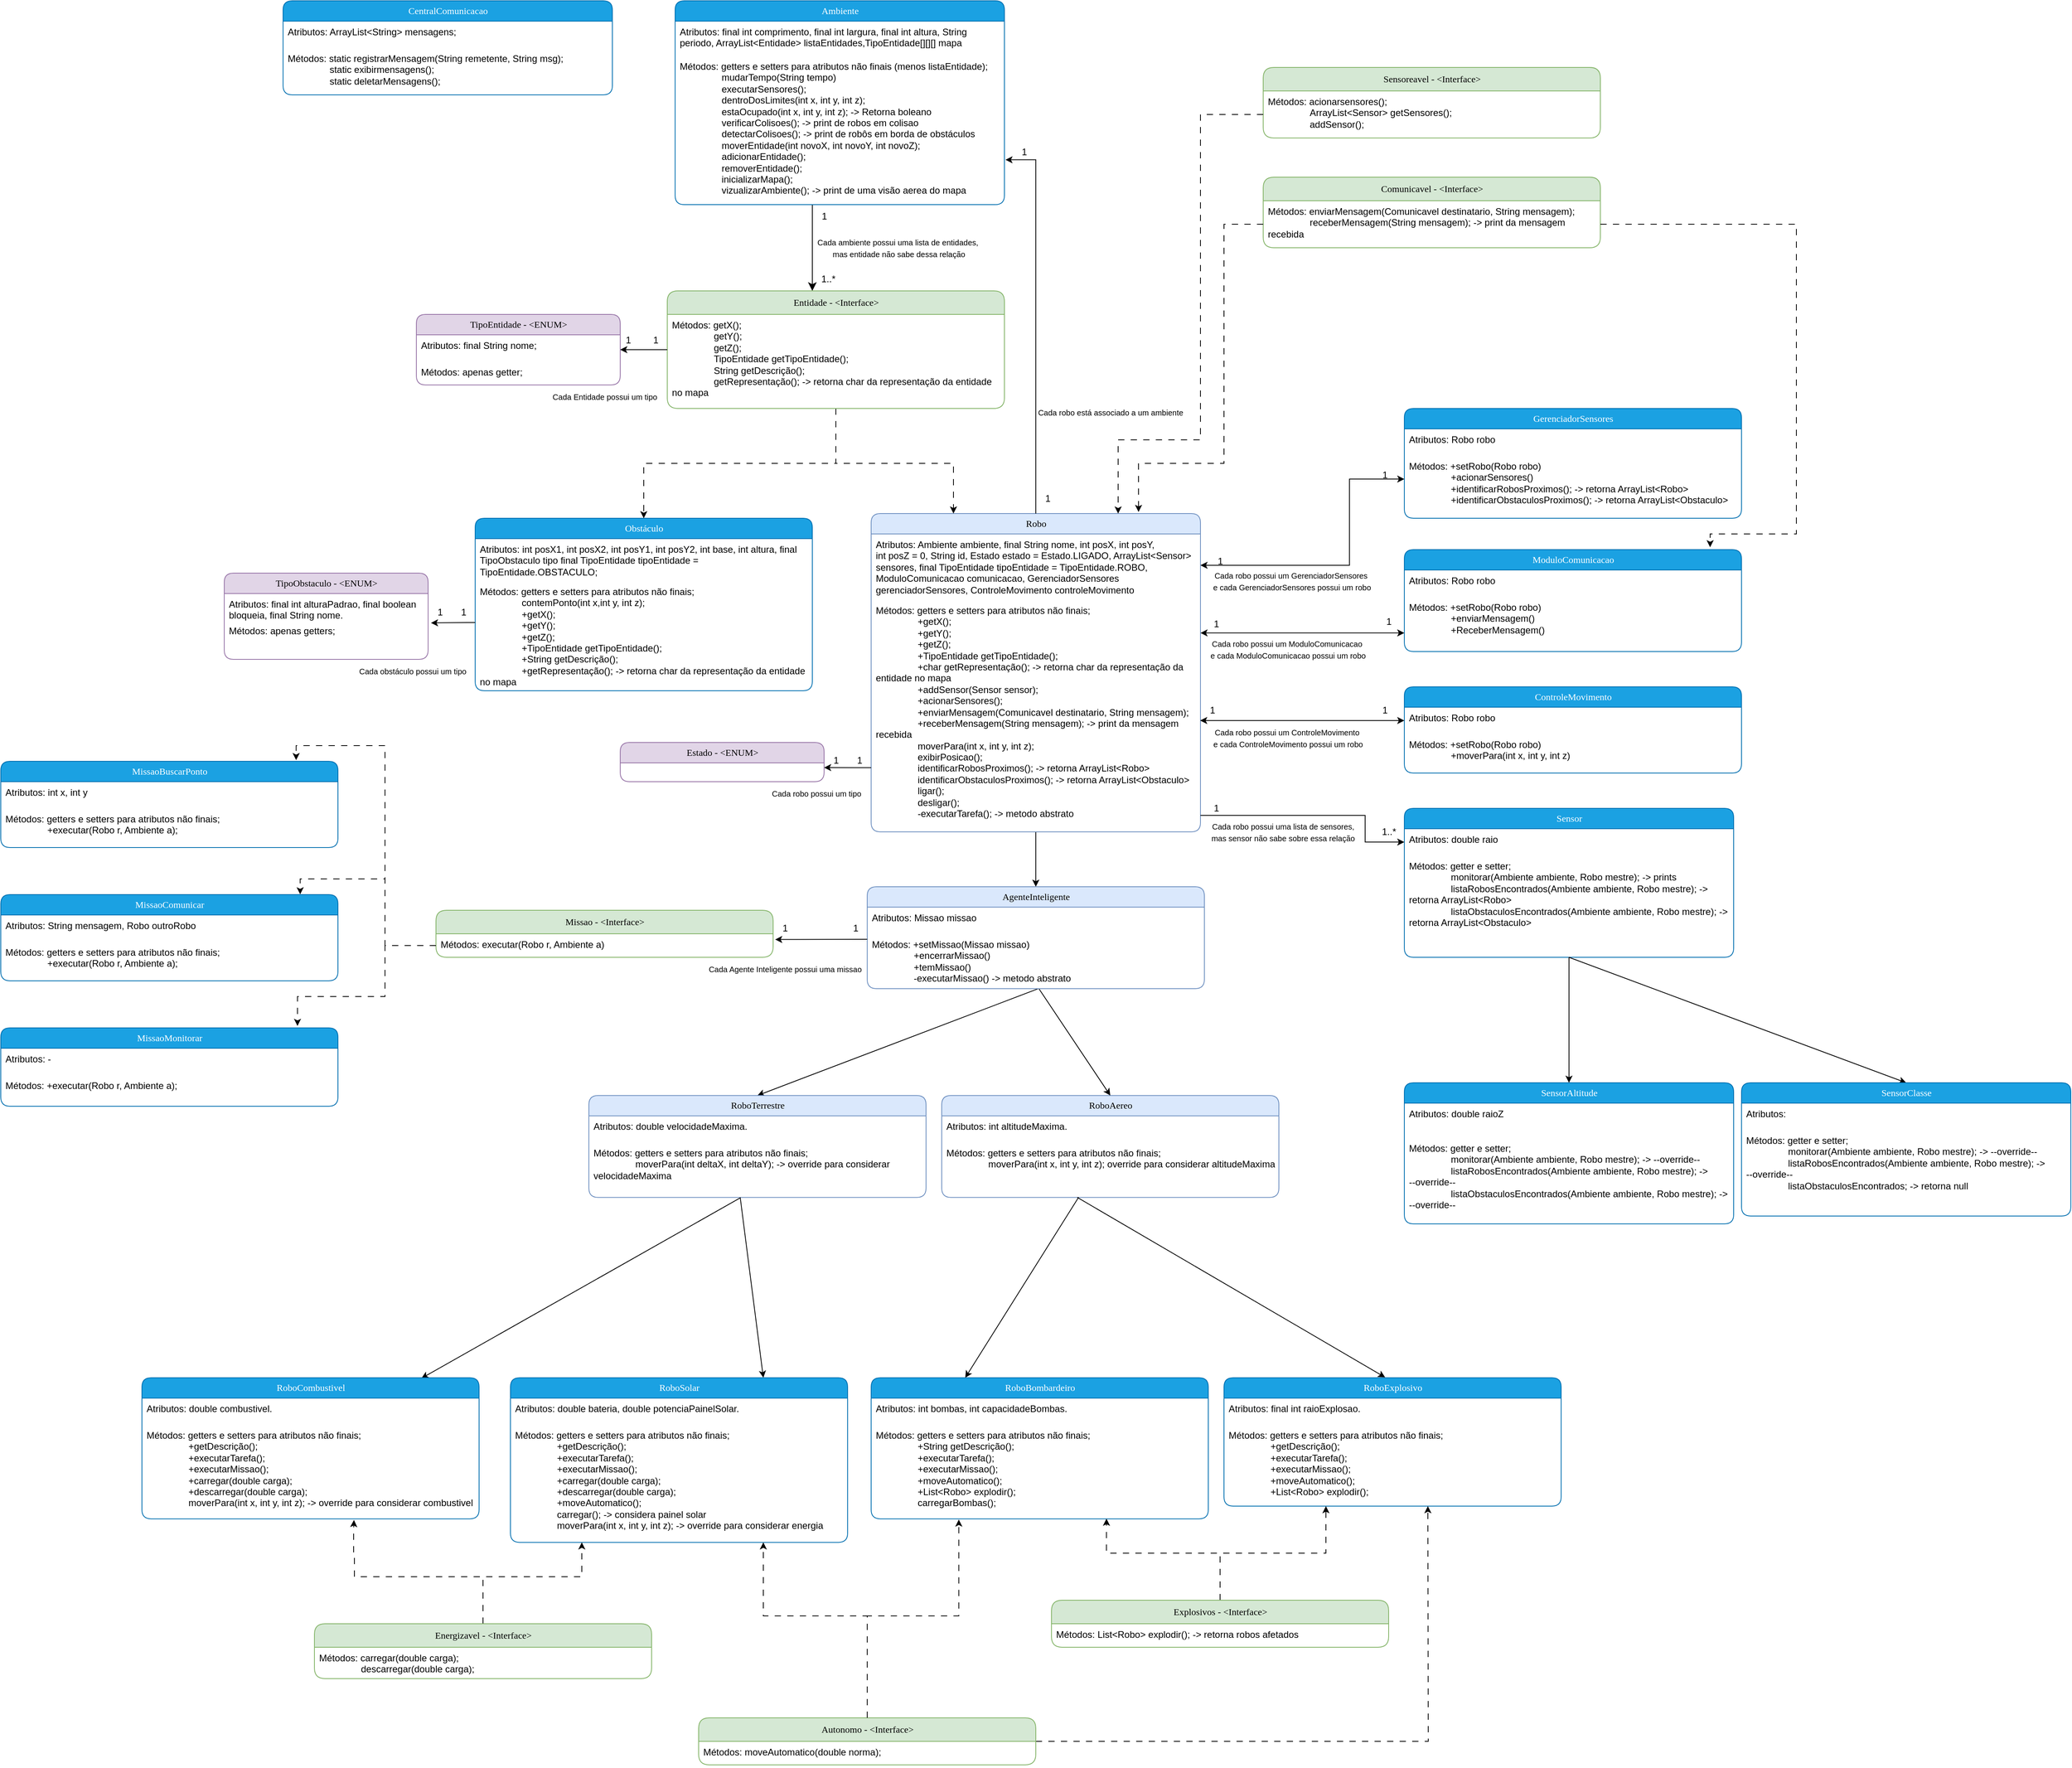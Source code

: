 <mxfile version="27.1.4">
  <diagram name="Page-1" id="b520641d-4fe3-3701-9064-5fc419738815">
    <mxGraphModel dx="2422" dy="1593" grid="1" gridSize="10" guides="1" tooltips="1" connect="1" arrows="1" fold="1" page="1" pageScale="1" pageWidth="1100" pageHeight="850" background="none" math="0" shadow="0">
      <root>
        <mxCell id="0" />
        <mxCell id="1" parent="0" />
        <mxCell id="dNHoELZW--Q6Ao4yXNse-4" style="edgeStyle=orthogonalEdgeStyle;rounded=0;orthogonalLoop=1;jettySize=auto;html=1;exitX=0.5;exitY=1;exitDx=0;exitDy=0;entryX=0.5;entryY=0;entryDx=0;entryDy=0;" edge="1" parent="1" source="21ea969265ad0168-6" target="dNHoELZW--Q6Ao4yXNse-1">
          <mxGeometry relative="1" as="geometry" />
        </mxCell>
        <mxCell id="21ea969265ad0168-6" value="Robo" style="swimlane;html=1;fontStyle=0;childLayout=stackLayout;horizontal=1;startSize=26;fillColor=#dae8fc;horizontalStack=0;resizeParent=1;resizeLast=0;collapsible=1;marginBottom=0;swimlaneFillColor=#ffffff;align=center;rounded=1;shadow=0;comic=0;labelBackgroundColor=none;strokeWidth=1;fontFamily=Verdana;fontSize=12;strokeColor=#6c8ebf;" parent="1" vertex="1">
          <mxGeometry x="350" y="64" width="420" height="406" as="geometry" />
        </mxCell>
        <mxCell id="21ea969265ad0168-7" value="Atributos: Ambiente ambiente, final String nome, int posX, int posY,&amp;nbsp;&lt;div&gt;int posZ = 0, String id, Estado estado = Estado.LIGADO, ArrayList&amp;lt;Sensor&amp;gt; sensores, final TipoEntidade tipoEntidade = TipoEntidade.ROBO, ModuloComunicacao comunicacao, GerenciadorSensores gerenciadorSensores, ControleMovimento controleMovimento&lt;/div&gt;" style="text;html=1;strokeColor=none;fillColor=none;spacingLeft=4;spacingRight=4;whiteSpace=wrap;overflow=hidden;rotatable=0;points=[[0,0.5],[1,0.5]];portConstraint=eastwest;" parent="21ea969265ad0168-6" vertex="1">
          <mxGeometry y="26" width="420" height="84" as="geometry" />
        </mxCell>
        <mxCell id="21ea969265ad0168-8" value="Métodos: getters e setters para atributos não finais;&lt;div&gt;&lt;span style=&quot;white-space: pre;&quot;&gt;&#x9;&lt;/span&gt;&lt;span style=&quot;white-space: pre;&quot;&gt;&#x9;&lt;/span&gt;+&lt;span style=&quot;background-color: transparent; color: light-dark(rgb(0, 0, 0), rgb(255, 255, 255));&quot;&gt;getX();&lt;/span&gt;&lt;/div&gt;&lt;div&gt;&lt;span style=&quot;white-space: pre;&quot;&gt;&#x9;&lt;/span&gt;&lt;span style=&quot;white-space: pre;&quot;&gt;&#x9;&lt;/span&gt;+getY();&lt;/div&gt;&lt;div&gt;&lt;span style=&quot;white-space: pre;&quot;&gt;&#x9;&lt;/span&gt;&lt;span style=&quot;white-space: pre;&quot;&gt;&#x9;&lt;/span&gt;+getZ();&lt;/div&gt;&lt;div&gt;&lt;span style=&quot;white-space: pre;&quot;&gt;&#x9;&lt;/span&gt;&lt;span style=&quot;white-space: pre;&quot;&gt;&#x9;&lt;/span&gt;+TipoEntidade getTipoEntidade();&lt;br&gt;&lt;/div&gt;&lt;div&gt;&lt;span style=&quot;background-color: transparent; color: light-dark(rgb(0, 0, 0), rgb(255, 255, 255)); white-space: pre;&quot;&gt;&#x9;&lt;/span&gt;&lt;span style=&quot;background-color: transparent; color: light-dark(rgb(0, 0, 0), rgb(255, 255, 255)); white-space: pre;&quot;&gt;&#x9;&lt;/span&gt;&lt;span style=&quot;background-color: transparent; color: light-dark(rgb(0, 0, 0), rgb(255, 255, 255));&quot;&gt;+char getRepresentação(); -&amp;gt; retorna char da representação da entidade no mapa&lt;/span&gt;&lt;/div&gt;&lt;div&gt;&lt;span style=&quot;white-space: pre;&quot;&gt;&#x9;&lt;/span&gt;&lt;span style=&quot;white-space: pre;&quot;&gt;&#x9;&lt;/span&gt;+addSensor(Sensor sensor);&lt;/div&gt;&lt;div&gt;&lt;span style=&quot;white-space: pre;&quot;&gt;&#x9;&lt;/span&gt;&lt;span style=&quot;white-space: pre;&quot;&gt;&#x9;&lt;/span&gt;+acionarSensores();&lt;br&gt;&lt;/div&gt;&lt;div&gt;&lt;span style=&quot;white-space: pre;&quot;&gt;&#x9;&lt;/span&gt;&lt;span style=&quot;white-space: pre;&quot;&gt;&#x9;&lt;/span&gt;+&lt;span style=&quot;background-color: transparent; color: light-dark(rgb(0, 0, 0), rgb(255, 255, 255));&quot;&gt;enviarMensagem(Comunicavel destinatario, String mensagem);&lt;/span&gt;&lt;br&gt;&lt;/div&gt;&lt;div&gt;&lt;span style=&quot;white-space: pre;&quot;&gt;&#x9;&lt;/span&gt;&lt;span style=&quot;white-space: pre;&quot;&gt;&#x9;&lt;/span&gt;+receberMensagem(String mensagem); -&amp;gt; print da mensagem recebida&lt;/div&gt;&lt;div&gt;&lt;span style=&quot;white-space: pre;&quot;&gt;&#x9;&lt;/span&gt;&lt;span style=&quot;white-space: pre;&quot;&gt;&#x9;&lt;/span&gt;moverPara(int x, int y, int z);&lt;/div&gt;&lt;div&gt;&lt;span style=&quot;white-space: pre;&quot;&gt;&#x9;&lt;/span&gt;&lt;span style=&quot;white-space: pre;&quot;&gt;&#x9;&lt;/span&gt;exibirPosicao();&lt;br&gt;&lt;/div&gt;&lt;div&gt;&lt;span style=&quot;white-space: pre;&quot;&gt;&#x9;&lt;/span&gt;&lt;span style=&quot;white-space: pre;&quot;&gt;&#x9;&lt;/span&gt;identificarRobosProximos(); -&amp;gt; retorna ArrayList&amp;lt;Robo&amp;gt;&lt;br&gt;&lt;/div&gt;&lt;div&gt;&lt;span style=&quot;white-space: pre;&quot;&gt;&#x9;&lt;/span&gt;&lt;span style=&quot;white-space: pre;&quot;&gt;&#x9;&lt;/span&gt;identificarObstaculosProximos(); -&amp;gt; retorna ArrayList&amp;lt;Obstaculo&amp;gt;&lt;/div&gt;&lt;div&gt;&lt;span style=&quot;white-space: pre;&quot;&gt;&#x9;&lt;/span&gt;&lt;span style=&quot;white-space: pre;&quot;&gt;&#x9;&lt;/span&gt;ligar();&lt;br&gt;&lt;/div&gt;&lt;div&gt;&lt;span style=&quot;white-space: pre;&quot;&gt;&#x9;&lt;/span&gt;&lt;span style=&quot;white-space: pre;&quot;&gt;&#x9;&lt;/span&gt;desligar();&lt;/div&gt;&lt;div&gt;&lt;span style=&quot;white-space: pre;&quot;&gt;&#x9;&lt;/span&gt;&lt;span style=&quot;white-space: pre;&quot;&gt;&#x9;&lt;/span&gt;-executarTarefa(); -&amp;gt; metodo abstrato&lt;/div&gt;" style="text;html=1;strokeColor=none;fillColor=none;spacingLeft=4;spacingRight=4;whiteSpace=wrap;overflow=hidden;rotatable=0;points=[[0,0.5],[1,0.5]];portConstraint=eastwest;" parent="21ea969265ad0168-6" vertex="1">
          <mxGeometry y="110" width="420" height="290" as="geometry" />
        </mxCell>
        <mxCell id="21ea969265ad0168-38" style="edgeStyle=orthogonalEdgeStyle;html=1;labelBackgroundColor=none;startFill=0;startSize=8;endFill=1;endSize=8;fontFamily=Verdana;fontSize=12;" parent="1" edge="1">
          <mxGeometry relative="1" as="geometry">
            <mxPoint x="275" y="-330" as="sourcePoint" />
            <mxPoint x="275" y="-220" as="targetPoint" />
          </mxGeometry>
        </mxCell>
        <mxCell id="RF-JgACQ2WRHvxZdJGNJ-1" value="Ambiente" style="swimlane;html=1;fontStyle=0;childLayout=stackLayout;horizontal=1;startSize=26;fillColor=#1ba1e2;horizontalStack=0;resizeParent=1;resizeLast=0;collapsible=1;marginBottom=0;swimlaneFillColor=#ffffff;align=center;rounded=1;shadow=0;comic=0;labelBackgroundColor=none;strokeWidth=1;fontFamily=Verdana;fontSize=12;strokeColor=#006EAF;fontColor=#ffffff;" parent="1" vertex="1">
          <mxGeometry x="100" y="-590" width="420" height="260" as="geometry" />
        </mxCell>
        <mxCell id="RF-JgACQ2WRHvxZdJGNJ-2" value="Atributos: final int comprimento, final int largura, final int altura, String periodo, ArrayList&amp;lt;Entidade&amp;gt; listaEntidades,TipoEntidade[][][] mapa" style="text;html=1;strokeColor=none;fillColor=none;spacingLeft=4;spacingRight=4;whiteSpace=wrap;overflow=hidden;rotatable=0;points=[[0,0.5],[1,0.5]];portConstraint=eastwest;" parent="RF-JgACQ2WRHvxZdJGNJ-1" vertex="1">
          <mxGeometry y="26" width="420" height="44" as="geometry" />
        </mxCell>
        <mxCell id="RF-JgACQ2WRHvxZdJGNJ-3" value="Métodos: getters e setters para atributos não finais (menos listaEntidade);&lt;div&gt;&lt;span style=&quot;white-space: pre;&quot;&gt;&#x9;&lt;/span&gt;&lt;span style=&quot;white-space: pre;&quot;&gt;&#x9;&lt;/span&gt;mudarTempo(String tempo)&lt;br&gt;&lt;div&gt;&lt;span style=&quot;white-space: pre;&quot;&gt;&#x9;&lt;/span&gt;&lt;span style=&quot;white-space: pre;&quot;&gt;&#x9;&lt;/span&gt;executarSensores();&lt;/div&gt;&lt;div&gt;&lt;span style=&quot;background-color: transparent; color: light-dark(rgb(0, 0, 0), rgb(255, 255, 255));&quot;&gt;&lt;span style=&quot;white-space: pre;&quot;&gt;&#x9;&lt;/span&gt;&lt;span style=&quot;white-space: pre;&quot;&gt;&#x9;&lt;/span&gt;dentroDosLimites(int x, int y, int z);&lt;/span&gt;&lt;/div&gt;&lt;div&gt;&lt;span style=&quot;background-color: transparent; color: light-dark(rgb(0, 0, 0), rgb(255, 255, 255));&quot;&gt;&lt;span style=&quot;white-space: pre;&quot;&gt;&#x9;&lt;/span&gt;&lt;span style=&quot;white-space: pre;&quot;&gt;&#x9;&lt;/span&gt;estaOcupado(int x, int y, int z); -&amp;gt; Retorna boleano&lt;br&gt;&lt;/span&gt;&lt;/div&gt;&lt;div&gt;&lt;span style=&quot;background-color: transparent; color: light-dark(rgb(0, 0, 0), rgb(255, 255, 255));&quot;&gt;&lt;span style=&quot;white-space: pre;&quot;&gt;&#x9;&lt;/span&gt;&lt;span style=&quot;white-space: pre;&quot;&gt;&#x9;&lt;/span&gt;verificarColisoes(); -&amp;gt; print de robos em colisao&lt;/span&gt;&lt;/div&gt;&lt;div&gt;&lt;span style=&quot;background-color: transparent; color: light-dark(rgb(0, 0, 0), rgb(255, 255, 255));&quot;&gt;&lt;span style=&quot;white-space: pre;&quot;&gt;&#x9;&lt;/span&gt;&lt;span style=&quot;white-space: pre;&quot;&gt;&#x9;&lt;/span&gt;detectarColisoes(); -&amp;gt; print de robôs em borda de obstáculos&lt;/span&gt;&lt;/div&gt;&lt;/div&gt;&lt;div&gt;&lt;span style=&quot;background-color: transparent; color: light-dark(rgb(0, 0, 0), rgb(255, 255, 255));&quot;&gt;&lt;span style=&quot;white-space: pre;&quot;&gt;&#x9;&lt;/span&gt;&lt;span style=&quot;white-space: pre;&quot;&gt;&#x9;&lt;/span&gt;moverEntidade(int novoX, int novoY, int novoZ);&lt;br&gt;&lt;/span&gt;&lt;/div&gt;&lt;div&gt;&lt;span style=&quot;background-color: transparent; color: light-dark(rgb(0, 0, 0), rgb(255, 255, 255));&quot;&gt;&lt;span style=&quot;white-space: pre;&quot;&gt;&#x9;&lt;/span&gt;&lt;span style=&quot;white-space: pre;&quot;&gt;&#x9;&lt;/span&gt;adicionarEntidade();&lt;br&gt;&lt;/span&gt;&lt;/div&gt;&lt;div&gt;&lt;span style=&quot;background-color: transparent; color: light-dark(rgb(0, 0, 0), rgb(255, 255, 255));&quot;&gt;&lt;span style=&quot;white-space: pre;&quot;&gt;&#x9;&lt;/span&gt;&lt;span style=&quot;white-space: pre;&quot;&gt;&#x9;&lt;/span&gt;removerEntidade();&lt;br&gt;&lt;/span&gt;&lt;/div&gt;&lt;div&gt;&lt;span style=&quot;background-color: transparent; color: light-dark(rgb(0, 0, 0), rgb(255, 255, 255));&quot;&gt;&lt;span style=&quot;white-space: pre;&quot;&gt;&#x9;&lt;/span&gt;&lt;span style=&quot;white-space: pre;&quot;&gt;&#x9;&lt;/span&gt;inicializarMapa();&lt;br&gt;&lt;/span&gt;&lt;/div&gt;&lt;div&gt;&lt;span style=&quot;background-color: transparent; color: light-dark(rgb(0, 0, 0), rgb(255, 255, 255));&quot;&gt;&lt;span style=&quot;white-space: pre;&quot;&gt;&#x9;&lt;/span&gt;&lt;span style=&quot;white-space: pre;&quot;&gt;&#x9;&lt;/span&gt;vizualizarAmbiente(); -&amp;gt; print de uma visão aerea do mapa&lt;br&gt;&lt;/span&gt;&lt;/div&gt;" style="text;html=1;strokeColor=none;fillColor=none;spacingLeft=4;spacingRight=4;whiteSpace=wrap;overflow=hidden;rotatable=0;points=[[0,0.5],[1,0.5]];portConstraint=eastwest;" parent="RF-JgACQ2WRHvxZdJGNJ-1" vertex="1">
          <mxGeometry y="70" width="420" height="190" as="geometry" />
        </mxCell>
        <mxCell id="RF-JgACQ2WRHvxZdJGNJ-5" value="Obstáculo" style="swimlane;html=1;fontStyle=0;childLayout=stackLayout;horizontal=1;startSize=26;fillColor=#1ba1e2;horizontalStack=0;resizeParent=1;resizeLast=0;collapsible=1;marginBottom=0;swimlaneFillColor=#ffffff;align=center;rounded=1;shadow=0;comic=0;labelBackgroundColor=none;strokeWidth=1;fontFamily=Verdana;fontSize=12;strokeColor=#006EAF;fontColor=#ffffff;" parent="1" vertex="1">
          <mxGeometry x="-155" y="70" width="430" height="220" as="geometry" />
        </mxCell>
        <mxCell id="RF-JgACQ2WRHvxZdJGNJ-6" value="Atributos: int posX1, int posX2, int posY1, int posY2, int base, int altura, final TipoObstaculo tipo final TipoEntidade tipoEntidade = TipoEntidade.OBSTACULO;" style="text;html=1;strokeColor=none;fillColor=none;spacingLeft=4;spacingRight=4;whiteSpace=wrap;overflow=hidden;rotatable=0;points=[[0,0.5],[1,0.5]];portConstraint=eastwest;" parent="RF-JgACQ2WRHvxZdJGNJ-5" vertex="1">
          <mxGeometry y="26" width="430" height="54" as="geometry" />
        </mxCell>
        <mxCell id="RF-JgACQ2WRHvxZdJGNJ-7" value="Métodos: getters e setters para atributos não finais;&lt;div&gt;&lt;span style=&quot;white-space: pre;&quot;&gt;&#x9;&lt;/span&gt;&lt;span style=&quot;white-space: pre;&quot;&gt;&#x9;&lt;/span&gt;contemPonto(int x,int y, int z);&lt;/div&gt;&lt;div&gt;&lt;span style=&quot;white-space: pre;&quot;&gt;&#x9;&lt;/span&gt;&lt;span style=&quot;white-space: pre;&quot;&gt;&#x9;&lt;/span&gt;+getX();&lt;div&gt;&lt;span style=&quot;white-space: pre;&quot;&gt;&#x9;&lt;/span&gt;&lt;span style=&quot;white-space: pre;&quot;&gt;&#x9;&lt;/span&gt;+getY();&lt;/div&gt;&lt;div&gt;&lt;span style=&quot;white-space: pre;&quot;&gt;&#x9;&lt;/span&gt;&lt;span style=&quot;white-space: pre;&quot;&gt;&#x9;&lt;/span&gt;+getZ();&lt;/div&gt;&lt;div&gt;&lt;span style=&quot;white-space: pre;&quot;&gt;&#x9;&lt;/span&gt;&lt;span style=&quot;white-space: pre;&quot;&gt;&#x9;&lt;/span&gt;+TipoEntidade getTipoEntidade();&lt;br&gt;&lt;/div&gt;&lt;div&gt;&lt;span style=&quot;white-space: pre;&quot;&gt;&#x9;&lt;/span&gt;&lt;span style=&quot;white-space: pre;&quot;&gt;&#x9;&lt;/span&gt;+String getDescrição();&lt;br&gt;&lt;/div&gt;&lt;div&gt;&lt;span style=&quot;white-space: pre;&quot;&gt;&#x9;&lt;/span&gt;&lt;span style=&quot;white-space: pre;&quot;&gt;&#x9;&lt;/span&gt;+getRepresentação(); -&amp;gt; retorna char da representação da entidade no mapa&lt;/div&gt;&lt;div&gt;&lt;br&gt;&lt;/div&gt;&lt;/div&gt;" style="text;html=1;strokeColor=none;fillColor=none;spacingLeft=4;spacingRight=4;whiteSpace=wrap;overflow=hidden;rotatable=0;points=[[0,0.5],[1,0.5]];portConstraint=eastwest;" parent="RF-JgACQ2WRHvxZdJGNJ-5" vertex="1">
          <mxGeometry y="80" width="430" height="140" as="geometry" />
        </mxCell>
        <mxCell id="RF-JgACQ2WRHvxZdJGNJ-11" value="TipoObstaculo - &amp;lt;ENUM&amp;gt;" style="swimlane;html=1;fontStyle=0;childLayout=stackLayout;horizontal=1;startSize=26;fillColor=#e1d5e7;horizontalStack=0;resizeParent=1;resizeLast=0;collapsible=1;marginBottom=0;swimlaneFillColor=#ffffff;align=center;rounded=1;shadow=0;comic=0;labelBackgroundColor=none;strokeWidth=1;fontFamily=Verdana;fontSize=12;strokeColor=#9673a6;" parent="1" vertex="1">
          <mxGeometry x="-475" y="140" width="260" height="110" as="geometry" />
        </mxCell>
        <mxCell id="RF-JgACQ2WRHvxZdJGNJ-12" value="Atributos: final int alturaPadrao, final boolean bloqueia, final String nome." style="text;html=1;strokeColor=none;fillColor=none;spacingLeft=4;spacingRight=4;whiteSpace=wrap;overflow=hidden;rotatable=0;points=[[0,0.5],[1,0.5]];portConstraint=eastwest;" parent="RF-JgACQ2WRHvxZdJGNJ-11" vertex="1">
          <mxGeometry y="26" width="260" height="34" as="geometry" />
        </mxCell>
        <mxCell id="RF-JgACQ2WRHvxZdJGNJ-13" value="Métodos: apenas getters;" style="text;html=1;strokeColor=none;fillColor=none;spacingLeft=4;spacingRight=4;whiteSpace=wrap;overflow=hidden;rotatable=0;points=[[0,0.5],[1,0.5]];portConstraint=eastwest;" parent="RF-JgACQ2WRHvxZdJGNJ-11" vertex="1">
          <mxGeometry y="60" width="260" height="20" as="geometry" />
        </mxCell>
        <mxCell id="RF-JgACQ2WRHvxZdJGNJ-17" value="1&lt;div&gt;&lt;br&gt;&lt;/div&gt;" style="text;html=1;align=center;verticalAlign=middle;resizable=0;points=[];autosize=1;strokeColor=none;fillColor=none;" parent="1" vertex="1">
          <mxGeometry x="-185" y="177" width="30" height="40" as="geometry" />
        </mxCell>
        <mxCell id="RF-JgACQ2WRHvxZdJGNJ-18" value="1&lt;div&gt;&lt;br&gt;&lt;/div&gt;" style="text;html=1;align=center;verticalAlign=middle;resizable=0;points=[];autosize=1;strokeColor=none;fillColor=none;" parent="1" vertex="1">
          <mxGeometry x="-215" y="177" width="30" height="40" as="geometry" />
        </mxCell>
        <mxCell id="RF-JgACQ2WRHvxZdJGNJ-26" value="&lt;font style=&quot;&quot;&gt;&lt;font style=&quot;font-size: 10px;&quot;&gt;Cada ambiente possui uma lista de entidades,&amp;nbsp;&lt;/font&gt;&lt;/font&gt;&lt;div&gt;&lt;font style=&quot;&quot;&gt;&lt;font style=&quot;font-size: 10px;&quot;&gt;mas entidade não sabe dessa relação&lt;/font&gt;&lt;br&gt;&lt;/font&gt;&lt;/div&gt;" style="text;html=1;align=center;verticalAlign=middle;resizable=0;points=[];autosize=1;strokeColor=none;fillColor=none;" parent="1" vertex="1">
          <mxGeometry x="270" y="-295" width="230" height="40" as="geometry" />
        </mxCell>
        <mxCell id="RF-JgACQ2WRHvxZdJGNJ-28" value="&lt;font style=&quot;font-size: 10px;&quot;&gt;Cada obstáculo possui um tipo&lt;/font&gt;" style="text;html=1;align=center;verticalAlign=middle;resizable=0;points=[];autosize=1;strokeColor=none;fillColor=none;" parent="1" vertex="1">
          <mxGeometry x="-315" y="250" width="160" height="30" as="geometry" />
        </mxCell>
        <mxCell id="RF-JgACQ2WRHvxZdJGNJ-29" value="&lt;div&gt;&lt;font style=&quot;font-size: 10px;&quot;&gt;Cada robo está associado a um ambiente&lt;/font&gt;&lt;/div&gt;" style="text;html=1;align=center;verticalAlign=middle;resizable=0;points=[];autosize=1;strokeColor=none;fillColor=none;" parent="1" vertex="1">
          <mxGeometry x="550" y="-80" width="210" height="30" as="geometry" />
        </mxCell>
        <mxCell id="RF-JgACQ2WRHvxZdJGNJ-30" value="1" style="text;html=1;align=center;verticalAlign=middle;resizable=0;points=[];autosize=1;strokeColor=none;fillColor=none;" parent="1" vertex="1">
          <mxGeometry x="275" y="-330" width="30" height="30" as="geometry" />
        </mxCell>
        <mxCell id="RF-JgACQ2WRHvxZdJGNJ-31" value="1..*" style="text;html=1;align=center;verticalAlign=middle;resizable=0;points=[];autosize=1;strokeColor=none;fillColor=none;" parent="1" vertex="1">
          <mxGeometry x="275" y="-250" width="40" height="30" as="geometry" />
        </mxCell>
        <mxCell id="RF-JgACQ2WRHvxZdJGNJ-32" value="1&lt;div&gt;&lt;br&gt;&lt;/div&gt;" style="text;html=1;align=center;verticalAlign=middle;resizable=0;points=[];autosize=1;strokeColor=none;fillColor=none;" parent="1" vertex="1">
          <mxGeometry x="530" y="-410" width="30" height="40" as="geometry" />
        </mxCell>
        <mxCell id="RF-JgACQ2WRHvxZdJGNJ-33" value="1" style="text;html=1;align=center;verticalAlign=middle;resizable=0;points=[];autosize=1;strokeColor=none;fillColor=none;" parent="1" vertex="1">
          <mxGeometry x="560" y="30" width="30" height="30" as="geometry" />
        </mxCell>
        <mxCell id="RF-JgACQ2WRHvxZdJGNJ-34" value="Sensor" style="swimlane;html=1;fontStyle=0;childLayout=stackLayout;horizontal=1;startSize=26;fillColor=#1ba1e2;horizontalStack=0;resizeParent=1;resizeLast=0;collapsible=1;marginBottom=0;swimlaneFillColor=#ffffff;align=center;rounded=1;shadow=0;comic=0;labelBackgroundColor=none;strokeWidth=1;fontFamily=Verdana;fontSize=12;fontColor=#ffffff;strokeColor=#006EAF;" parent="1" vertex="1">
          <mxGeometry x="1030" y="440" width="420" height="190" as="geometry" />
        </mxCell>
        <mxCell id="RF-JgACQ2WRHvxZdJGNJ-35" value="Atributos: double raio" style="text;html=1;strokeColor=none;fillColor=none;spacingLeft=4;spacingRight=4;whiteSpace=wrap;overflow=hidden;rotatable=0;points=[[0,0.5],[1,0.5]];portConstraint=eastwest;" parent="RF-JgACQ2WRHvxZdJGNJ-34" vertex="1">
          <mxGeometry y="26" width="420" height="34" as="geometry" />
        </mxCell>
        <mxCell id="RF-JgACQ2WRHvxZdJGNJ-36" value="Métodos: getter e setter;&lt;div&gt;&lt;span style=&quot;white-space: pre;&quot;&gt;&#x9;&lt;/span&gt;&lt;span style=&quot;white-space: pre;&quot;&gt;&#x9;&lt;/span&gt;monitorar(Ambiente ambiente, Robo mestre); -&amp;gt; prints&lt;/div&gt;&lt;div&gt;&lt;span style=&quot;background-color: transparent; color: light-dark(rgb(0, 0, 0), rgb(255, 255, 255));&quot;&gt;&lt;span style=&quot;white-space: pre;&quot;&gt;&#x9;&lt;/span&gt;&lt;span style=&quot;white-space: pre;&quot;&gt;&#x9;&lt;/span&gt;listaRobosEncontrados&lt;/span&gt;&lt;span style=&quot;background-color: transparent; color: light-dark(rgb(0, 0, 0), rgb(255, 255, 255));&quot;&gt;(Ambiente ambiente, Robo mestre)&lt;/span&gt;&lt;span style=&quot;background-color: transparent; color: light-dark(rgb(0, 0, 0), rgb(255, 255, 255));&quot;&gt;; -&amp;gt; retorna ArrayList&amp;lt;Robo&amp;gt;&lt;/span&gt;&lt;/div&gt;&lt;div&gt;&lt;span style=&quot;background-color: transparent; color: light-dark(rgb(0, 0, 0), rgb(255, 255, 255));&quot;&gt;&lt;span style=&quot;white-space: pre;&quot;&gt;&#x9;&lt;/span&gt;&lt;span style=&quot;white-space: pre;&quot;&gt;&#x9;&lt;/span&gt;listaObstaculosEncontrados&lt;/span&gt;&lt;span style=&quot;background-color: transparent; color: light-dark(rgb(0, 0, 0), rgb(255, 255, 255));&quot;&gt;(Ambiente ambiente, Robo mestre)&lt;/span&gt;&lt;span style=&quot;background-color: transparent; color: light-dark(rgb(0, 0, 0), rgb(255, 255, 255));&quot;&gt;; -&amp;gt; retorna ArrayList&amp;lt;Obstaculo&amp;gt;&lt;/span&gt;&lt;/div&gt;&lt;div&gt;&lt;span style=&quot;white-space: pre;&quot;&gt;&#x9;&lt;/span&gt;&lt;span style=&quot;white-space: pre;&quot;&gt;&#x9;&lt;/span&gt;&lt;br&gt;&lt;/div&gt;&lt;div&gt;&lt;br&gt;&lt;div&gt;&lt;br&gt;&lt;/div&gt;&lt;/div&gt;" style="text;html=1;strokeColor=none;fillColor=none;spacingLeft=4;spacingRight=4;whiteSpace=wrap;overflow=hidden;rotatable=0;points=[[0,0.5],[1,0.5]];portConstraint=eastwest;" parent="RF-JgACQ2WRHvxZdJGNJ-34" vertex="1">
          <mxGeometry y="60" width="420" height="120" as="geometry" />
        </mxCell>
        <mxCell id="RF-JgACQ2WRHvxZdJGNJ-37" value="1" style="text;html=1;align=center;verticalAlign=middle;resizable=0;points=[];autosize=1;strokeColor=none;fillColor=none;" parent="1" vertex="1">
          <mxGeometry x="775" y="425" width="30" height="30" as="geometry" />
        </mxCell>
        <mxCell id="RF-JgACQ2WRHvxZdJGNJ-38" value="1..*" style="text;html=1;align=center;verticalAlign=middle;resizable=0;points=[];autosize=1;strokeColor=none;fillColor=none;" parent="1" vertex="1">
          <mxGeometry x="990" y="455" width="40" height="30" as="geometry" />
        </mxCell>
        <mxCell id="RF-JgACQ2WRHvxZdJGNJ-40" value="&lt;font style=&quot;font-size: 10px;&quot;&gt;Cada robo possui uma lista de sensores,&lt;/font&gt;&lt;div&gt;&lt;font style=&quot;font-size: 10px;&quot;&gt;mas sensor não sabe sobre essa relação&lt;/font&gt;&lt;/div&gt;" style="text;html=1;align=center;verticalAlign=middle;resizable=0;points=[];autosize=1;strokeColor=none;fillColor=none;" parent="1" vertex="1">
          <mxGeometry x="770" y="450" width="210" height="40" as="geometry" />
        </mxCell>
        <mxCell id="RF-JgACQ2WRHvxZdJGNJ-41" value="" style="endArrow=classic;html=1;rounded=0;exitX=0.5;exitY=1;exitDx=0;exitDy=0;entryX=0.5;entryY=0;entryDx=0;entryDy=0;" parent="1" source="RF-JgACQ2WRHvxZdJGNJ-34" target="RF-JgACQ2WRHvxZdJGNJ-42" edge="1">
          <mxGeometry width="50" height="50" relative="1" as="geometry">
            <mxPoint x="990" y="656" as="sourcePoint" />
            <mxPoint x="1450" y="806" as="targetPoint" />
          </mxGeometry>
        </mxCell>
        <mxCell id="RF-JgACQ2WRHvxZdJGNJ-42" value="SensorClasse" style="swimlane;html=1;fontStyle=0;childLayout=stackLayout;horizontal=1;startSize=26;fillColor=#1ba1e2;horizontalStack=0;resizeParent=1;resizeLast=0;collapsible=1;marginBottom=0;swimlaneFillColor=#ffffff;align=center;rounded=1;shadow=0;comic=0;labelBackgroundColor=none;strokeWidth=1;fontFamily=Verdana;fontSize=12;fontColor=#ffffff;strokeColor=#006EAF;" parent="1" vertex="1">
          <mxGeometry x="1460" y="790" width="420" height="170" as="geometry" />
        </mxCell>
        <mxCell id="RF-JgACQ2WRHvxZdJGNJ-43" value="Atributos:" style="text;html=1;strokeColor=none;fillColor=none;spacingLeft=4;spacingRight=4;whiteSpace=wrap;overflow=hidden;rotatable=0;points=[[0,0.5],[1,0.5]];portConstraint=eastwest;" parent="RF-JgACQ2WRHvxZdJGNJ-42" vertex="1">
          <mxGeometry y="26" width="420" height="34" as="geometry" />
        </mxCell>
        <mxCell id="RF-JgACQ2WRHvxZdJGNJ-44" value="Métodos: getter e setter;&lt;div&gt;&lt;span style=&quot;white-space: pre;&quot;&gt;&#x9;&lt;/span&gt;&lt;span style=&quot;white-space: pre;&quot;&gt;&#x9;&lt;/span&gt;monitorar(Ambiente ambiente, Robo mestre); -&amp;gt; --override--&lt;/div&gt;&lt;div&gt;&lt;span style=&quot;background-color: transparent; color: light-dark(rgb(0, 0, 0), rgb(255, 255, 255));&quot;&gt;&lt;span style=&quot;white-space: pre;&quot;&gt;&#x9;&lt;/span&gt;&lt;span style=&quot;white-space: pre;&quot;&gt;&#x9;&lt;/span&gt;listaRobosEncontrados&lt;/span&gt;&lt;span style=&quot;background-color: transparent; color: light-dark(rgb(0, 0, 0), rgb(255, 255, 255));&quot;&gt;(Ambiente ambiente, Robo mestre)&lt;/span&gt;&lt;span style=&quot;background-color: transparent; color: light-dark(rgb(0, 0, 0), rgb(255, 255, 255));&quot;&gt;; -&amp;gt;&amp;nbsp; &amp;nbsp; &amp;nbsp; &amp;nbsp; --override--&lt;/span&gt;&lt;/div&gt;&lt;div&gt;&lt;span style=&quot;background-color: transparent; color: light-dark(rgb(0, 0, 0), rgb(255, 255, 255));&quot;&gt;&lt;span style=&quot;white-space: pre;&quot;&gt;&#x9;&lt;/span&gt;&lt;span style=&quot;white-space: pre;&quot;&gt;&#x9;&lt;/span&gt;listaObstaculosEncontrados; -&amp;gt; retorna null&lt;/span&gt;&lt;/div&gt;&lt;div&gt;&lt;span style=&quot;white-space: pre;&quot;&gt;&#x9;&lt;/span&gt;&lt;span style=&quot;white-space: pre;&quot;&gt;&#x9;&lt;/span&gt;&lt;br&gt;&lt;/div&gt;&lt;div&gt;&lt;br&gt;&lt;div&gt;&lt;br&gt;&lt;/div&gt;&lt;/div&gt;" style="text;html=1;strokeColor=none;fillColor=none;spacingLeft=4;spacingRight=4;whiteSpace=wrap;overflow=hidden;rotatable=0;points=[[0,0.5],[1,0.5]];portConstraint=eastwest;" parent="RF-JgACQ2WRHvxZdJGNJ-42" vertex="1">
          <mxGeometry y="60" width="420" height="100" as="geometry" />
        </mxCell>
        <mxCell id="RF-JgACQ2WRHvxZdJGNJ-45" value="SensorAltitude" style="swimlane;html=1;fontStyle=0;childLayout=stackLayout;horizontal=1;startSize=26;fillColor=#1ba1e2;horizontalStack=0;resizeParent=1;resizeLast=0;collapsible=1;marginBottom=0;swimlaneFillColor=#ffffff;align=center;rounded=1;shadow=0;comic=0;labelBackgroundColor=none;strokeWidth=1;fontFamily=Verdana;fontSize=12;fontColor=#ffffff;strokeColor=#006EAF;" parent="1" vertex="1">
          <mxGeometry x="1030" y="790" width="420" height="180" as="geometry" />
        </mxCell>
        <mxCell id="RF-JgACQ2WRHvxZdJGNJ-46" value="Atributos: double raioZ" style="text;html=1;strokeColor=none;fillColor=none;spacingLeft=4;spacingRight=4;whiteSpace=wrap;overflow=hidden;rotatable=0;points=[[0,0.5],[1,0.5]];portConstraint=eastwest;" parent="RF-JgACQ2WRHvxZdJGNJ-45" vertex="1">
          <mxGeometry y="26" width="420" height="44" as="geometry" />
        </mxCell>
        <mxCell id="RF-JgACQ2WRHvxZdJGNJ-47" value="Métodos: getter e setter;&lt;div&gt;&lt;span style=&quot;white-space: pre;&quot;&gt;&#x9;&lt;/span&gt;&lt;span style=&quot;white-space: pre;&quot;&gt;&#x9;&lt;/span&gt;monitorar(Ambiente ambiente, Robo mestre); -&amp;gt; --override--&lt;div&gt;&lt;span style=&quot;background-color: transparent; color: light-dark(rgb(0, 0, 0), rgb(255, 255, 255));&quot;&gt;&lt;span style=&quot;white-space: pre;&quot;&gt;&#x9;&lt;/span&gt;&lt;span style=&quot;white-space: pre;&quot;&gt;&#x9;&lt;/span&gt;listaRobosEncontrados&lt;/span&gt;&lt;span style=&quot;background-color: transparent; color: light-dark(rgb(0, 0, 0), rgb(255, 255, 255));&quot;&gt;(Ambiente ambiente, Robo mestre)&lt;/span&gt;&lt;span style=&quot;background-color: transparent; color: light-dark(rgb(0, 0, 0), rgb(255, 255, 255));&quot;&gt;; -&amp;gt;&amp;nbsp; &amp;nbsp; &amp;nbsp; &amp;nbsp; --override--&lt;/span&gt;&lt;/div&gt;&lt;div&gt;&lt;span style=&quot;background-color: transparent; color: light-dark(rgb(0, 0, 0), rgb(255, 255, 255));&quot;&gt;&lt;span style=&quot;white-space: pre;&quot;&gt;&#x9;&lt;/span&gt;&lt;span style=&quot;white-space: pre;&quot;&gt;&#x9;&lt;/span&gt;listaObstaculosEncontrados&lt;/span&gt;&lt;span style=&quot;background-color: transparent; color: light-dark(rgb(0, 0, 0), rgb(255, 255, 255));&quot;&gt;(Ambiente ambiente, Robo mestre)&lt;/span&gt;&lt;span style=&quot;background-color: transparent; color: light-dark(rgb(0, 0, 0), rgb(255, 255, 255));&quot;&gt;; -&amp;gt; --override--&amp;nbsp;&amp;nbsp;&lt;/span&gt;&lt;/div&gt;&lt;div&gt;&lt;span style=&quot;white-space: pre;&quot;&gt;&#x9;&lt;/span&gt;&lt;span style=&quot;white-space: pre;&quot;&gt;&#x9;&lt;/span&gt;&lt;br&gt;&lt;/div&gt;&lt;div&gt;&lt;br&gt;&lt;div&gt;&lt;br&gt;&lt;/div&gt;&lt;/div&gt;&lt;/div&gt;" style="text;html=1;strokeColor=none;fillColor=none;spacingLeft=4;spacingRight=4;whiteSpace=wrap;overflow=hidden;rotatable=0;points=[[0,0.5],[1,0.5]];portConstraint=eastwest;" parent="RF-JgACQ2WRHvxZdJGNJ-45" vertex="1">
          <mxGeometry y="70" width="420" height="110" as="geometry" />
        </mxCell>
        <mxCell id="RF-JgACQ2WRHvxZdJGNJ-48" value="" style="endArrow=classic;html=1;rounded=0;entryX=0.5;entryY=0;entryDx=0;entryDy=0;exitX=0.5;exitY=1;exitDx=0;exitDy=0;" parent="1" source="RF-JgACQ2WRHvxZdJGNJ-34" target="RF-JgACQ2WRHvxZdJGNJ-45" edge="1">
          <mxGeometry width="50" height="50" relative="1" as="geometry">
            <mxPoint x="1250" y="626" as="sourcePoint" />
            <mxPoint x="1370" y="806" as="targetPoint" />
          </mxGeometry>
        </mxCell>
        <mxCell id="RF-JgACQ2WRHvxZdJGNJ-50" value="" style="endArrow=classic;html=1;rounded=0;entryX=0.5;entryY=0;entryDx=0;entryDy=0;exitX=0.507;exitY=1.001;exitDx=0;exitDy=0;exitPerimeter=0;" parent="1" target="RF-JgACQ2WRHvxZdJGNJ-51" edge="1" source="dNHoELZW--Q6Ao4yXNse-3">
          <mxGeometry width="50" height="50" relative="1" as="geometry">
            <mxPoint x="600" y="670.0" as="sourcePoint" />
            <mxPoint x="610" y="736.24" as="targetPoint" />
          </mxGeometry>
        </mxCell>
        <mxCell id="RF-JgACQ2WRHvxZdJGNJ-51" value="RoboTerrestre" style="swimlane;html=1;fontStyle=0;childLayout=stackLayout;horizontal=1;startSize=26;fillColor=#dae8fc;horizontalStack=0;resizeParent=1;resizeLast=0;collapsible=1;marginBottom=0;swimlaneFillColor=#ffffff;align=center;rounded=1;shadow=0;comic=0;labelBackgroundColor=none;strokeWidth=1;fontFamily=Verdana;fontSize=12;strokeColor=#6c8ebf;" parent="1" vertex="1">
          <mxGeometry x="-10" y="806.24" width="430" height="130" as="geometry" />
        </mxCell>
        <mxCell id="RF-JgACQ2WRHvxZdJGNJ-52" value="Atributos: double velocidadeMaxima." style="text;html=1;strokeColor=none;fillColor=none;spacingLeft=4;spacingRight=4;whiteSpace=wrap;overflow=hidden;rotatable=0;points=[[0,0.5],[1,0.5]];portConstraint=eastwest;" parent="RF-JgACQ2WRHvxZdJGNJ-51" vertex="1">
          <mxGeometry y="26" width="430" height="34" as="geometry" />
        </mxCell>
        <mxCell id="RF-JgACQ2WRHvxZdJGNJ-53" value="Métodos: getters e setters para atributos não finais;&lt;div&gt;&lt;span style=&quot;white-space: pre;&quot;&gt;&#x9;&lt;/span&gt;&lt;span style=&quot;white-space: pre;&quot;&gt;&#x9;&lt;/span&gt;moverPara(int deltaX, int deltaY); -&amp;gt; override para considerar velocidadeMaxima&lt;/div&gt;&lt;div&gt;&lt;br&gt;&lt;/div&gt;&lt;div&gt;&lt;div&gt;&lt;br&gt;&lt;/div&gt;&lt;/div&gt;" style="text;html=1;strokeColor=none;fillColor=none;spacingLeft=4;spacingRight=4;whiteSpace=wrap;overflow=hidden;rotatable=0;points=[[0,0.5],[1,0.5]];portConstraint=eastwest;" parent="RF-JgACQ2WRHvxZdJGNJ-51" vertex="1">
          <mxGeometry y="60" width="430" height="70" as="geometry" />
        </mxCell>
        <mxCell id="RF-JgACQ2WRHvxZdJGNJ-54" value="RoboAereo" style="swimlane;html=1;fontStyle=0;childLayout=stackLayout;horizontal=1;startSize=26;fillColor=#dae8fc;horizontalStack=0;resizeParent=1;resizeLast=0;collapsible=1;marginBottom=0;swimlaneFillColor=#ffffff;align=center;rounded=1;shadow=0;comic=0;labelBackgroundColor=none;strokeWidth=1;fontFamily=Verdana;fontSize=12;strokeColor=#6c8ebf;" parent="1" vertex="1">
          <mxGeometry x="440" y="806.24" width="430" height="130" as="geometry" />
        </mxCell>
        <mxCell id="RF-JgACQ2WRHvxZdJGNJ-55" value="Atributos: int altitudeMaxima." style="text;html=1;strokeColor=none;fillColor=none;spacingLeft=4;spacingRight=4;whiteSpace=wrap;overflow=hidden;rotatable=0;points=[[0,0.5],[1,0.5]];portConstraint=eastwest;" parent="RF-JgACQ2WRHvxZdJGNJ-54" vertex="1">
          <mxGeometry y="26" width="430" height="34" as="geometry" />
        </mxCell>
        <mxCell id="RF-JgACQ2WRHvxZdJGNJ-56" value="Métodos: getters e setters para atributos não finais;&lt;div&gt;&lt;span style=&quot;white-space: pre;&quot;&gt;&#x9;&lt;/span&gt;&lt;span style=&quot;white-space: pre;&quot;&gt;&#x9;&lt;/span&gt;moverPara(int x, int y, int z); override para considerar altitudeMaxima&lt;/div&gt;&lt;div&gt;&lt;br&gt;&lt;/div&gt;&lt;div&gt;&lt;br&gt;&lt;/div&gt;&lt;div&gt;&lt;span style=&quot;white-space: pre;&quot;&gt;&#x9;&lt;/span&gt;&lt;span style=&quot;white-space: pre;&quot;&gt;&#x9;&lt;/span&gt;&lt;br&gt;&lt;/div&gt;&lt;div&gt;&lt;br&gt;&lt;div&gt;&lt;br&gt;&lt;/div&gt;&lt;/div&gt;" style="text;html=1;strokeColor=none;fillColor=none;spacingLeft=4;spacingRight=4;whiteSpace=wrap;overflow=hidden;rotatable=0;points=[[0,0.5],[1,0.5]];portConstraint=eastwest;" parent="RF-JgACQ2WRHvxZdJGNJ-54" vertex="1">
          <mxGeometry y="60" width="430" height="70" as="geometry" />
        </mxCell>
        <mxCell id="RF-JgACQ2WRHvxZdJGNJ-63" value="" style="endArrow=classic;html=1;rounded=0;entryX=0.5;entryY=0;entryDx=0;entryDy=0;exitX=0.507;exitY=0.98;exitDx=0;exitDy=0;exitPerimeter=0;" parent="1" source="dNHoELZW--Q6Ao4yXNse-3" target="RF-JgACQ2WRHvxZdJGNJ-54" edge="1">
          <mxGeometry width="50" height="50" relative="1" as="geometry">
            <mxPoint x="600" y="670" as="sourcePoint" />
            <mxPoint x="530" y="736.24" as="targetPoint" />
          </mxGeometry>
        </mxCell>
        <mxCell id="RF-JgACQ2WRHvxZdJGNJ-69" value="" style="endArrow=classic;html=1;rounded=0;exitX=0.45;exitY=1.005;exitDx=0;exitDy=0;exitPerimeter=0;entryX=0.829;entryY=0.004;entryDx=0;entryDy=0;entryPerimeter=0;" parent="1" source="RF-JgACQ2WRHvxZdJGNJ-53" target="RF-JgACQ2WRHvxZdJGNJ-71" edge="1">
          <mxGeometry width="50" height="50" relative="1" as="geometry">
            <mxPoint x="600" y="956.24" as="sourcePoint" />
            <mxPoint x="-10" y="1166.24" as="targetPoint" />
          </mxGeometry>
        </mxCell>
        <mxCell id="RF-JgACQ2WRHvxZdJGNJ-70" value="" style="endArrow=classic;html=1;rounded=0;exitX=0.449;exitY=1.005;exitDx=0;exitDy=0;exitPerimeter=0;entryX=0.75;entryY=0;entryDx=0;entryDy=0;" parent="1" source="RF-JgACQ2WRHvxZdJGNJ-53" target="RF-JgACQ2WRHvxZdJGNJ-74" edge="1">
          <mxGeometry width="50" height="50" relative="1" as="geometry">
            <mxPoint x="230" y="1046.24" as="sourcePoint" />
            <mxPoint x="290" y="1166.24" as="targetPoint" />
          </mxGeometry>
        </mxCell>
        <mxCell id="RF-JgACQ2WRHvxZdJGNJ-71" value="RoboCombustivel" style="swimlane;html=1;fontStyle=0;childLayout=stackLayout;horizontal=1;startSize=26;fillColor=#1ba1e2;horizontalStack=0;resizeParent=1;resizeLast=0;collapsible=1;marginBottom=0;swimlaneFillColor=#ffffff;align=center;rounded=1;shadow=0;comic=0;labelBackgroundColor=none;strokeWidth=1;fontFamily=Verdana;fontSize=12;fontColor=#ffffff;strokeColor=#006EAF;" parent="1" vertex="1">
          <mxGeometry x="-580" y="1166.24" width="430" height="180" as="geometry" />
        </mxCell>
        <mxCell id="RF-JgACQ2WRHvxZdJGNJ-72" value="Atributos: double combustivel." style="text;html=1;strokeColor=none;fillColor=none;spacingLeft=4;spacingRight=4;whiteSpace=wrap;overflow=hidden;rotatable=0;points=[[0,0.5],[1,0.5]];portConstraint=eastwest;" parent="RF-JgACQ2WRHvxZdJGNJ-71" vertex="1">
          <mxGeometry y="26" width="430" height="34" as="geometry" />
        </mxCell>
        <mxCell id="RF-JgACQ2WRHvxZdJGNJ-73" value="Métodos: getters e setters para atributos não finais;&lt;div&gt;&lt;span style=&quot;white-space: pre;&quot;&gt;&#x9;&lt;/span&gt;&lt;span style=&quot;white-space: pre;&quot;&gt;&#x9;&lt;/span&gt;+getDescrição();&lt;/div&gt;&lt;div&gt;&lt;span style=&quot;background-color: transparent; color: light-dark(rgb(0, 0, 0), rgb(255, 255, 255)); white-space: pre;&quot;&gt;&#x9;&lt;/span&gt;&lt;span style=&quot;background-color: transparent; color: light-dark(rgb(0, 0, 0), rgb(255, 255, 255)); white-space: pre;&quot;&gt;&#x9;&lt;/span&gt;&lt;span style=&quot;background-color: transparent; color: light-dark(rgb(0, 0, 0), rgb(255, 255, 255));&quot;&gt;+executarTarefa();&lt;/span&gt;&lt;/div&gt;&lt;div&gt;&lt;span style=&quot;background-color: transparent; color: light-dark(rgb(0, 0, 0), rgb(255, 255, 255));&quot;&gt;&lt;span style=&quot;white-space: pre;&quot;&gt;&#x9;&lt;/span&gt;&lt;span style=&quot;white-space: pre;&quot;&gt;&#x9;&lt;/span&gt;+executarMissao();&lt;br&gt;&lt;/span&gt;&lt;/div&gt;&lt;div&gt;&lt;div&gt;&lt;span style=&quot;white-space: pre;&quot;&gt;&#x9;&lt;/span&gt;&lt;span style=&quot;white-space: pre;&quot;&gt;&#x9;&lt;/span&gt;+carregar(&lt;span style=&quot;background-color: transparent; color: light-dark(rgb(0, 0, 0), rgb(255, 255, 255));&quot;&gt;double carga&lt;/span&gt;&lt;span style=&quot;background-color: transparent; color: light-dark(rgb(0, 0, 0), rgb(255, 255, 255));&quot;&gt;);&lt;/span&gt;&lt;/div&gt;&lt;div&gt;&lt;span style=&quot;white-space: pre;&quot;&gt;&#x9;&lt;/span&gt;&lt;span style=&quot;white-space: pre;&quot;&gt;&#x9;&lt;/span&gt;+descarregar(&lt;span style=&quot;background-color: transparent; color: light-dark(rgb(0, 0, 0), rgb(255, 255, 255));&quot;&gt;double carga&lt;/span&gt;&lt;span style=&quot;background-color: transparent; color: light-dark(rgb(0, 0, 0), rgb(255, 255, 255));&quot;&gt;);&lt;/span&gt;&lt;/div&gt;&lt;/div&gt;&lt;div&gt;&lt;span style=&quot;white-space: pre;&quot;&gt;&#x9;&lt;/span&gt;&lt;span style=&quot;white-space: pre;&quot;&gt;&#x9;&lt;/span&gt;moverPara(int x, int y, int z); -&amp;gt; override para considerar combustivel&lt;/div&gt;" style="text;html=1;strokeColor=none;fillColor=none;spacingLeft=4;spacingRight=4;whiteSpace=wrap;overflow=hidden;rotatable=0;points=[[0,0.5],[1,0.5]];portConstraint=eastwest;" parent="RF-JgACQ2WRHvxZdJGNJ-71" vertex="1">
          <mxGeometry y="60" width="430" height="120" as="geometry" />
        </mxCell>
        <mxCell id="RF-JgACQ2WRHvxZdJGNJ-74" value="RoboSolar" style="swimlane;html=1;fontStyle=0;childLayout=stackLayout;horizontal=1;startSize=26;fillColor=#1ba1e2;horizontalStack=0;resizeParent=1;resizeLast=0;collapsible=1;marginBottom=0;swimlaneFillColor=#ffffff;align=center;rounded=1;shadow=0;comic=0;labelBackgroundColor=none;strokeWidth=1;fontFamily=Verdana;fontSize=12;fontColor=#ffffff;strokeColor=#006EAF;" parent="1" vertex="1">
          <mxGeometry x="-110" y="1166.24" width="430" height="210" as="geometry" />
        </mxCell>
        <mxCell id="RF-JgACQ2WRHvxZdJGNJ-75" value="Atributos:&amp;nbsp;&lt;span style=&quot;background-color: transparent; color: light-dark(rgb(0, 0, 0), rgb(255, 255, 255));&quot;&gt;double bateria, double potenciaPainelSolar.&lt;/span&gt;" style="text;html=1;strokeColor=none;fillColor=none;spacingLeft=4;spacingRight=4;whiteSpace=wrap;overflow=hidden;rotatable=0;points=[[0,0.5],[1,0.5]];portConstraint=eastwest;" parent="RF-JgACQ2WRHvxZdJGNJ-74" vertex="1">
          <mxGeometry y="26" width="430" height="34" as="geometry" />
        </mxCell>
        <mxCell id="RF-JgACQ2WRHvxZdJGNJ-76" value="Métodos: getters e setters para atributos não finais;&lt;div&gt;&lt;span style=&quot;white-space: pre;&quot;&gt;&#x9;&lt;/span&gt;&lt;span style=&quot;white-space: pre;&quot;&gt;&#x9;&lt;/span&gt;&lt;span style=&quot;background-color: transparent; color: light-dark(rgb(0, 0, 0), rgb(255, 255, 255));&quot;&gt;+getDescrição();&lt;/span&gt;&lt;/div&gt;&lt;div&gt;&lt;span style=&quot;white-space: pre;&quot;&gt;&#x9;&lt;/span&gt;&lt;span style=&quot;white-space: pre;&quot;&gt;&#x9;&lt;/span&gt;+executarTarefa();&lt;/div&gt;&lt;div&gt;&lt;span style=&quot;white-space: pre;&quot;&gt;&#x9;&lt;/span&gt;&lt;span style=&quot;white-space: pre;&quot;&gt;&#x9;&lt;/span&gt;+executarMissao();&lt;/div&gt;&lt;div&gt;&lt;div&gt;&lt;span style=&quot;white-space: pre;&quot;&gt;&#x9;&lt;/span&gt;&lt;span style=&quot;white-space: pre;&quot;&gt;&#x9;&lt;/span&gt;+carregar(double carga);&lt;br&gt;&lt;/div&gt;&lt;div&gt;&lt;span style=&quot;white-space: pre;&quot;&gt;&#x9;&lt;/span&gt;&lt;span style=&quot;white-space: pre;&quot;&gt;&#x9;&lt;/span&gt;+descarregar(&lt;span style=&quot;background-color: transparent; color: light-dark(rgb(0, 0, 0), rgb(255, 255, 255));&quot;&gt;double carga&lt;/span&gt;&lt;span style=&quot;background-color: transparent; color: light-dark(rgb(0, 0, 0), rgb(255, 255, 255));&quot;&gt;);&lt;/span&gt;&lt;/div&gt;&lt;/div&gt;&lt;div&gt;&lt;span style=&quot;background-color: transparent; color: light-dark(rgb(0, 0, 0), rgb(255, 255, 255));&quot;&gt;&lt;span style=&quot;white-space: pre;&quot;&gt;&#x9;&lt;/span&gt;&lt;span style=&quot;white-space: pre;&quot;&gt;&#x9;&lt;/span&gt;+moveAutomatico();&lt;/span&gt;&lt;/div&gt;&lt;div&gt;&lt;span style=&quot;background-color: transparent; color: light-dark(rgb(0, 0, 0), rgb(255, 255, 255));&quot;&gt;&lt;span style=&quot;white-space: pre;&quot;&gt;&#x9;&lt;span style=&quot;white-space: pre;&quot;&gt;&#x9;&lt;/span&gt;&lt;/span&gt;carregar(); -&amp;gt; considera painel solar&lt;/span&gt;&lt;/div&gt;&lt;div&gt;&lt;span style=&quot;white-space: pre;&quot;&gt;&#x9;&lt;/span&gt;&lt;span style=&quot;white-space: pre;&quot;&gt;&#x9;&lt;/span&gt;moverPara(int x, int y, int z); -&amp;gt; override para considerar energia&lt;/div&gt;" style="text;html=1;strokeColor=none;fillColor=none;spacingLeft=4;spacingRight=4;whiteSpace=wrap;overflow=hidden;rotatable=0;points=[[0,0.5],[1,0.5]];portConstraint=eastwest;" parent="RF-JgACQ2WRHvxZdJGNJ-74" vertex="1">
          <mxGeometry y="60" width="430" height="150" as="geometry" />
        </mxCell>
        <mxCell id="RF-JgACQ2WRHvxZdJGNJ-77" value="" style="endArrow=classic;html=1;rounded=0;exitX=0.406;exitY=0.998;exitDx=0;exitDy=0;exitPerimeter=0;" parent="1" source="RF-JgACQ2WRHvxZdJGNJ-56" edge="1">
          <mxGeometry width="50" height="50" relative="1" as="geometry">
            <mxPoint x="550" y="1096.24" as="sourcePoint" />
            <mxPoint x="470" y="1166.24" as="targetPoint" />
          </mxGeometry>
        </mxCell>
        <mxCell id="RF-JgACQ2WRHvxZdJGNJ-85" value="RoboBombardeiro" style="swimlane;html=1;fontStyle=0;childLayout=stackLayout;horizontal=1;startSize=26;fillColor=#1ba1e2;horizontalStack=0;resizeParent=1;resizeLast=0;collapsible=1;marginBottom=0;swimlaneFillColor=#ffffff;align=center;rounded=1;shadow=0;comic=0;labelBackgroundColor=none;strokeWidth=1;fontFamily=Verdana;fontSize=12;fontColor=#ffffff;strokeColor=#006EAF;" parent="1" vertex="1">
          <mxGeometry x="350" y="1166.24" width="430" height="180" as="geometry" />
        </mxCell>
        <mxCell id="RF-JgACQ2WRHvxZdJGNJ-86" value="Atributos: int bombas, int capacidadeBombas." style="text;html=1;strokeColor=none;fillColor=none;spacingLeft=4;spacingRight=4;whiteSpace=wrap;overflow=hidden;rotatable=0;points=[[0,0.5],[1,0.5]];portConstraint=eastwest;" parent="RF-JgACQ2WRHvxZdJGNJ-85" vertex="1">
          <mxGeometry y="26" width="430" height="34" as="geometry" />
        </mxCell>
        <mxCell id="RF-JgACQ2WRHvxZdJGNJ-87" value="Métodos: getters e setters para atributos não finais;&lt;div&gt;&lt;span style=&quot;white-space: pre;&quot;&gt;&#x9;&lt;/span&gt;&lt;span style=&quot;white-space: pre;&quot;&gt;&#x9;&lt;/span&gt;&lt;span style=&quot;background-color: transparent; color: light-dark(rgb(0, 0, 0), rgb(255, 255, 255));&quot;&gt;+&lt;/span&gt;&lt;span style=&quot;background-color: transparent; color: light-dark(rgb(0, 0, 0), rgb(255, 255, 255));&quot;&gt;String getDescrição();&lt;/span&gt;&lt;br&gt;&lt;/div&gt;&lt;div&gt;&lt;span style=&quot;white-space: pre;&quot;&gt;&#x9;&lt;/span&gt;&lt;span style=&quot;white-space: pre;&quot;&gt;&#x9;&lt;/span&gt;+executarTarefa();&lt;/div&gt;&lt;div&gt;&lt;span style=&quot;white-space: pre;&quot;&gt;&#x9;&lt;/span&gt;&lt;span style=&quot;white-space: pre;&quot;&gt;&#x9;&lt;/span&gt;&lt;span style=&quot;background-color: transparent; color: light-dark(rgb(0, 0, 0), rgb(255, 255, 255));&quot;&gt;+executarMissao();&lt;/span&gt;&lt;br&gt;&lt;/div&gt;&lt;div&gt;&lt;span style=&quot;background-color: transparent; color: light-dark(rgb(0, 0, 0), rgb(255, 255, 255));&quot;&gt;&lt;span style=&quot;white-space: pre;&quot;&gt;&#x9;&lt;/span&gt;&lt;span style=&quot;white-space: pre;&quot;&gt;&#x9;&lt;/span&gt;+moveAutomatico();&lt;/span&gt;&lt;/div&gt;&lt;div&gt;&lt;span style=&quot;background-color: transparent; color: light-dark(rgb(0, 0, 0), rgb(255, 255, 255));&quot;&gt;&lt;span style=&quot;white-space: pre;&quot;&gt;&#x9;&lt;/span&gt;&lt;span style=&quot;white-space: pre;&quot;&gt;&#x9;&lt;/span&gt;+&lt;/span&gt;&lt;span style=&quot;background-color: transparent; color: light-dark(rgb(0, 0, 0), rgb(255, 255, 255));&quot;&gt;List&amp;lt;Robo&amp;gt;&amp;nbsp;&lt;/span&gt;&lt;span style=&quot;background-color: transparent; color: light-dark(rgb(0, 0, 0), rgb(255, 255, 255));&quot;&gt;explodir();&lt;/span&gt;&lt;/div&gt;&lt;div&gt;&lt;span style=&quot;background-color: transparent; color: light-dark(rgb(0, 0, 0), rgb(255, 255, 255));&quot;&gt;&lt;span style=&quot;white-space: pre;&quot;&gt;&#x9;&lt;/span&gt;&lt;span style=&quot;white-space: pre;&quot;&gt;&#x9;&lt;/span&gt;carregarBombas();&lt;/span&gt;&lt;/div&gt;&lt;div&gt;&lt;span style=&quot;background-color: transparent; color: light-dark(rgb(0, 0, 0), rgb(255, 255, 255));&quot;&gt;&lt;br&gt;&lt;/span&gt;&lt;/div&gt;" style="text;html=1;strokeColor=none;fillColor=none;spacingLeft=4;spacingRight=4;whiteSpace=wrap;overflow=hidden;rotatable=0;points=[[0,0.5],[1,0.5]];portConstraint=eastwest;" parent="RF-JgACQ2WRHvxZdJGNJ-85" vertex="1">
          <mxGeometry y="60" width="430" height="120" as="geometry" />
        </mxCell>
        <mxCell id="RF-JgACQ2WRHvxZdJGNJ-88" value="RoboExplosivo" style="swimlane;html=1;fontStyle=0;childLayout=stackLayout;horizontal=1;startSize=26;fillColor=#1ba1e2;horizontalStack=0;resizeParent=1;resizeLast=0;collapsible=1;marginBottom=0;swimlaneFillColor=#ffffff;align=center;rounded=1;shadow=0;comic=0;labelBackgroundColor=none;strokeWidth=1;fontFamily=Verdana;fontSize=12;fontColor=#ffffff;strokeColor=#006EAF;" parent="1" vertex="1">
          <mxGeometry x="800" y="1166.24" width="430" height="163.76" as="geometry" />
        </mxCell>
        <mxCell id="RF-JgACQ2WRHvxZdJGNJ-89" value="Atributos: final int raioExplosao." style="text;html=1;strokeColor=none;fillColor=none;spacingLeft=4;spacingRight=4;whiteSpace=wrap;overflow=hidden;rotatable=0;points=[[0,0.5],[1,0.5]];portConstraint=eastwest;" parent="RF-JgACQ2WRHvxZdJGNJ-88" vertex="1">
          <mxGeometry y="26" width="430" height="34" as="geometry" />
        </mxCell>
        <mxCell id="RF-JgACQ2WRHvxZdJGNJ-90" value="Métodos: getters e setters para atributos não finais;&lt;div&gt;&lt;div&gt;&lt;span style=&quot;white-space: pre;&quot;&gt;&#x9;&lt;/span&gt;&lt;span style=&quot;white-space: pre;&quot;&gt;&#x9;&lt;/span&gt;&lt;span style=&quot;background-color: transparent; color: light-dark(rgb(0, 0, 0), rgb(255, 255, 255));&quot;&gt;+getDescrição();&lt;/span&gt;&lt;br&gt;&lt;/div&gt;&lt;div&gt;&lt;span style=&quot;white-space: pre;&quot;&gt;&#x9;&lt;/span&gt;&lt;span style=&quot;white-space: pre;&quot;&gt;&#x9;&lt;/span&gt;+executarTarefa();&lt;/div&gt;&lt;div&gt;&lt;span style=&quot;white-space: pre;&quot;&gt;&#x9;&lt;/span&gt;&lt;span style=&quot;white-space: pre;&quot;&gt;&#x9;&lt;/span&gt;+executarMissao();&lt;/div&gt;&lt;div&gt;&lt;span style=&quot;background-color: transparent; color: light-dark(rgb(0, 0, 0), rgb(255, 255, 255));&quot;&gt;&lt;span style=&quot;white-space: pre;&quot;&gt;&#x9;&lt;/span&gt;&lt;span style=&quot;white-space: pre;&quot;&gt;&#x9;&lt;/span&gt;+moveAutomatico();&lt;/span&gt;&lt;/div&gt;&lt;div&gt;&lt;span style=&quot;background-color: transparent; color: light-dark(rgb(0, 0, 0), rgb(255, 255, 255));&quot;&gt;&lt;span style=&quot;white-space: pre;&quot;&gt;&#x9;&lt;/span&gt;&lt;span style=&quot;white-space: pre;&quot;&gt;&#x9;&lt;/span&gt;+&lt;/span&gt;&lt;span style=&quot;background-color: transparent; color: light-dark(rgb(0, 0, 0), rgb(255, 255, 255));&quot;&gt;List&amp;lt;Robo&amp;gt;&amp;nbsp;&lt;/span&gt;&lt;span style=&quot;background-color: transparent; color: light-dark(rgb(0, 0, 0), rgb(255, 255, 255));&quot;&gt;explodir();&lt;/span&gt;&lt;/div&gt;&lt;/div&gt;" style="text;html=1;strokeColor=none;fillColor=none;spacingLeft=4;spacingRight=4;whiteSpace=wrap;overflow=hidden;rotatable=0;points=[[0,0.5],[1,0.5]];portConstraint=eastwest;" parent="RF-JgACQ2WRHvxZdJGNJ-88" vertex="1">
          <mxGeometry y="60" width="430" height="90" as="geometry" />
        </mxCell>
        <mxCell id="RF-JgACQ2WRHvxZdJGNJ-91" value="" style="endArrow=classic;html=1;rounded=0;exitX=0.402;exitY=1;exitDx=0;exitDy=0;exitPerimeter=0;entryX=0.478;entryY=-0.003;entryDx=0;entryDy=0;entryPerimeter=0;" parent="1" source="RF-JgACQ2WRHvxZdJGNJ-56" target="RF-JgACQ2WRHvxZdJGNJ-88" edge="1">
          <mxGeometry width="50" height="50" relative="1" as="geometry">
            <mxPoint x="640" y="1086.24" as="sourcePoint" />
            <mxPoint x="690" y="1036.24" as="targetPoint" />
          </mxGeometry>
        </mxCell>
        <mxCell id="ldNW5yjReMjDBhkRt0U8-47" style="edgeStyle=orthogonalEdgeStyle;rounded=0;orthogonalLoop=1;jettySize=auto;html=1;entryX=0.5;entryY=0;entryDx=0;entryDy=0;dashed=1;dashPattern=8 8;" parent="1" source="ldNW5yjReMjDBhkRt0U8-2" target="RF-JgACQ2WRHvxZdJGNJ-5" edge="1">
          <mxGeometry relative="1" as="geometry" />
        </mxCell>
        <mxCell id="ldNW5yjReMjDBhkRt0U8-48" style="edgeStyle=orthogonalEdgeStyle;rounded=0;orthogonalLoop=1;jettySize=auto;html=1;entryX=0.25;entryY=0;entryDx=0;entryDy=0;dashed=1;dashPattern=8 8;" parent="1" source="ldNW5yjReMjDBhkRt0U8-2" target="21ea969265ad0168-6" edge="1">
          <mxGeometry relative="1" as="geometry">
            <Array as="points">
              <mxPoint x="305" />
              <mxPoint x="455" />
            </Array>
          </mxGeometry>
        </mxCell>
        <mxCell id="ldNW5yjReMjDBhkRt0U8-2" value="&lt;div&gt;&lt;span style=&quot;background-color: transparent; color: light-dark(rgb(0, 0, 0), rgb(255, 255, 255));&quot;&gt;Entidade - &amp;lt;Interface&amp;gt;&lt;/span&gt;&lt;/div&gt;" style="swimlane;html=1;fontStyle=0;childLayout=stackLayout;horizontal=1;startSize=30;fillColor=#d5e8d4;horizontalStack=0;resizeParent=1;resizeLast=0;collapsible=1;marginBottom=0;swimlaneFillColor=#ffffff;align=center;rounded=1;shadow=0;comic=0;labelBackgroundColor=none;strokeWidth=1;fontFamily=Verdana;fontSize=12;strokeColor=#82b366;" parent="1" vertex="1">
          <mxGeometry x="90" y="-220" width="430" height="150" as="geometry" />
        </mxCell>
        <mxCell id="ldNW5yjReMjDBhkRt0U8-4" value="Métodos: getX();&lt;div&gt;&lt;span style=&quot;white-space: pre;&quot;&gt;&#x9;&lt;/span&gt;&lt;span style=&quot;white-space: pre;&quot;&gt;&#x9;&lt;/span&gt;getY();&lt;/div&gt;&lt;div&gt;&lt;span style=&quot;white-space: pre;&quot;&gt;&#x9;&lt;/span&gt;&lt;span style=&quot;white-space: pre;&quot;&gt;&#x9;&lt;/span&gt;getZ();&lt;/div&gt;&lt;div&gt;&lt;span style=&quot;white-space: pre;&quot;&gt;&#x9;&lt;/span&gt;&lt;span style=&quot;white-space: pre;&quot;&gt;&#x9;&lt;/span&gt;TipoEntidade getTipoEntidade();&lt;br&gt;&lt;/div&gt;&lt;div&gt;&lt;span style=&quot;white-space: pre;&quot;&gt;&#x9;&lt;/span&gt;&lt;span style=&quot;white-space: pre;&quot;&gt;&#x9;&lt;/span&gt;String getDescrição();&lt;br&gt;&lt;/div&gt;&lt;div&gt;&lt;span style=&quot;white-space: pre;&quot;&gt;&#x9;&lt;/span&gt;&lt;span style=&quot;white-space: pre;&quot;&gt;&#x9;&lt;/span&gt;getRepresentação(); -&amp;gt; retorna char da representação da entidade no mapa&lt;br&gt;&lt;/div&gt;&lt;div&gt;&lt;div&gt;&lt;div&gt;&lt;br&gt;&lt;/div&gt;&lt;/div&gt;&lt;/div&gt;" style="text;html=1;strokeColor=none;fillColor=none;spacingLeft=4;spacingRight=4;whiteSpace=wrap;overflow=hidden;rotatable=0;points=[[0,0.5],[1,0.5]];portConstraint=eastwest;" parent="ldNW5yjReMjDBhkRt0U8-2" vertex="1">
          <mxGeometry y="30" width="430" height="120" as="geometry" />
        </mxCell>
        <mxCell id="ldNW5yjReMjDBhkRt0U8-5" value="&lt;div&gt;&lt;span style=&quot;background-color: transparent; color: light-dark(rgb(0, 0, 0), rgb(255, 255, 255));&quot;&gt;Sensoreavel&amp;nbsp;&lt;/span&gt;&lt;span style=&quot;background-color: transparent; color: light-dark(rgb(0, 0, 0), rgb(255, 255, 255));&quot;&gt;- &amp;lt;Interface&amp;gt;&lt;/span&gt;&lt;/div&gt;" style="swimlane;html=1;fontStyle=0;childLayout=stackLayout;horizontal=1;startSize=30;fillColor=#d5e8d4;horizontalStack=0;resizeParent=1;resizeLast=0;collapsible=1;marginBottom=0;swimlaneFillColor=#ffffff;align=center;rounded=1;shadow=0;comic=0;labelBackgroundColor=none;strokeWidth=1;fontFamily=Verdana;fontSize=12;strokeColor=#82b366;" parent="1" vertex="1">
          <mxGeometry x="850" y="-505" width="430" height="90" as="geometry" />
        </mxCell>
        <mxCell id="ldNW5yjReMjDBhkRt0U8-6" value="Métodos: acionarsensores();&lt;div&gt;&lt;span style=&quot;white-space: pre;&quot;&gt;&#x9;&lt;/span&gt;&lt;span style=&quot;white-space: pre;&quot;&gt;&#x9;&lt;/span&gt;ArrayList&amp;lt;Sensor&amp;gt; getSensores();&lt;/div&gt;&lt;div&gt;&lt;span style=&quot;white-space: pre;&quot;&gt;&#x9;&lt;/span&gt;&lt;span style=&quot;white-space: pre;&quot;&gt;&#x9;&lt;/span&gt;addSensor();&lt;/div&gt;&lt;div&gt;&lt;div&gt;&lt;div&gt;&lt;br&gt;&lt;/div&gt;&lt;/div&gt;&lt;/div&gt;" style="text;html=1;strokeColor=none;fillColor=none;spacingLeft=4;spacingRight=4;whiteSpace=wrap;overflow=hidden;rotatable=0;points=[[0,0.5],[1,0.5]];portConstraint=eastwest;" parent="ldNW5yjReMjDBhkRt0U8-5" vertex="1">
          <mxGeometry y="30" width="430" height="60" as="geometry" />
        </mxCell>
        <mxCell id="ldNW5yjReMjDBhkRt0U8-7" value="&lt;div&gt;&lt;span style=&quot;background-color: transparent; color: light-dark(rgb(0, 0, 0), rgb(255, 255, 255));&quot;&gt;Comunicavel&amp;nbsp;&lt;/span&gt;&lt;span style=&quot;background-color: transparent; color: light-dark(rgb(0, 0, 0), rgb(255, 255, 255));&quot;&gt;- &amp;lt;Interface&amp;gt;&lt;/span&gt;&lt;/div&gt;" style="swimlane;html=1;fontStyle=0;childLayout=stackLayout;horizontal=1;startSize=30;fillColor=#d5e8d4;horizontalStack=0;resizeParent=1;resizeLast=0;collapsible=1;marginBottom=0;swimlaneFillColor=#ffffff;align=center;rounded=1;shadow=0;comic=0;labelBackgroundColor=none;strokeWidth=1;fontFamily=Verdana;fontSize=12;strokeColor=#82b366;" parent="1" vertex="1">
          <mxGeometry x="850" y="-365" width="430" height="90" as="geometry" />
        </mxCell>
        <mxCell id="ldNW5yjReMjDBhkRt0U8-8" value="Métodos: enviarMensagem(Comunicavel destinatario, String mensagem);&lt;div&gt;&lt;span style=&quot;white-space: pre;&quot;&gt;&#x9;&lt;/span&gt;&lt;span style=&quot;white-space: pre;&quot;&gt;&#x9;&lt;/span&gt;receberMensagem(String mensagem); -&amp;gt; print da mensagem recebida&lt;/div&gt;&lt;div&gt;&lt;div&gt;&lt;div&gt;&lt;br&gt;&lt;/div&gt;&lt;/div&gt;&lt;/div&gt;" style="text;html=1;strokeColor=none;fillColor=none;spacingLeft=4;spacingRight=4;whiteSpace=wrap;overflow=hidden;rotatable=0;points=[[0,0.5],[1,0.5]];portConstraint=eastwest;" parent="ldNW5yjReMjDBhkRt0U8-7" vertex="1">
          <mxGeometry y="30" width="430" height="60" as="geometry" />
        </mxCell>
        <mxCell id="ldNW5yjReMjDBhkRt0U8-57" style="edgeStyle=orthogonalEdgeStyle;rounded=0;orthogonalLoop=1;jettySize=auto;html=1;entryX=0.75;entryY=1;entryDx=0;entryDy=0;dashed=1;dashPattern=8 8;" parent="1" source="ldNW5yjReMjDBhkRt0U8-9" target="RF-JgACQ2WRHvxZdJGNJ-74" edge="1">
          <mxGeometry relative="1" as="geometry">
            <Array as="points">
              <mxPoint x="345" y="1470" />
              <mxPoint x="213" y="1470" />
            </Array>
          </mxGeometry>
        </mxCell>
        <mxCell id="ldNW5yjReMjDBhkRt0U8-59" style="edgeStyle=orthogonalEdgeStyle;rounded=0;orthogonalLoop=1;jettySize=auto;html=1;dashed=1;dashPattern=8 8;" parent="1" source="ldNW5yjReMjDBhkRt0U8-9" edge="1">
          <mxGeometry relative="1" as="geometry">
            <mxPoint x="1060" y="1330" as="targetPoint" />
          </mxGeometry>
        </mxCell>
        <mxCell id="ldNW5yjReMjDBhkRt0U8-9" value="&lt;div&gt;&lt;span style=&quot;background-color: transparent; color: light-dark(rgb(0, 0, 0), rgb(255, 255, 255));&quot;&gt;Autonomo&amp;nbsp;&lt;/span&gt;&lt;span style=&quot;background-color: transparent; color: light-dark(rgb(0, 0, 0), rgb(255, 255, 255));&quot;&gt;- &amp;lt;Interface&amp;gt;&lt;/span&gt;&lt;/div&gt;" style="swimlane;html=1;fontStyle=0;childLayout=stackLayout;horizontal=1;startSize=30;fillColor=#d5e8d4;horizontalStack=0;resizeParent=1;resizeLast=0;collapsible=1;marginBottom=0;swimlaneFillColor=#ffffff;align=center;rounded=1;shadow=0;comic=0;labelBackgroundColor=none;strokeWidth=1;fontFamily=Verdana;fontSize=12;strokeColor=#82b366;" parent="1" vertex="1">
          <mxGeometry x="130" y="1600" width="430" height="60" as="geometry" />
        </mxCell>
        <mxCell id="ldNW5yjReMjDBhkRt0U8-10" value="Métodos: moveAutomatico(double norma);" style="text;html=1;spacingLeft=4;spacingRight=4;whiteSpace=wrap;overflow=hidden;rotatable=0;points=[[0,0.5],[1,0.5]];portConstraint=eastwest;" parent="ldNW5yjReMjDBhkRt0U8-9" vertex="1">
          <mxGeometry y="30" width="430" height="30" as="geometry" />
        </mxCell>
        <mxCell id="ldNW5yjReMjDBhkRt0U8-53" style="edgeStyle=orthogonalEdgeStyle;rounded=0;orthogonalLoop=1;jettySize=auto;html=1;entryX=0.698;entryY=0.998;entryDx=0;entryDy=0;entryPerimeter=0;dashed=1;dashPattern=8 8;" parent="1" source="ldNW5yjReMjDBhkRt0U8-11" target="RF-JgACQ2WRHvxZdJGNJ-87" edge="1">
          <mxGeometry relative="1" as="geometry">
            <mxPoint x="650" y="1350" as="targetPoint" />
            <Array as="points">
              <mxPoint x="795" y="1390" />
              <mxPoint x="650" y="1390" />
            </Array>
          </mxGeometry>
        </mxCell>
        <mxCell id="ldNW5yjReMjDBhkRt0U8-54" style="edgeStyle=orthogonalEdgeStyle;rounded=0;orthogonalLoop=1;jettySize=auto;html=1;dashed=1;dashPattern=8 8;" parent="1" source="ldNW5yjReMjDBhkRt0U8-11" edge="1">
          <mxGeometry relative="1" as="geometry">
            <mxPoint x="930" y="1330" as="targetPoint" />
            <Array as="points">
              <mxPoint x="795" y="1390" />
              <mxPoint x="930" y="1390" />
            </Array>
          </mxGeometry>
        </mxCell>
        <mxCell id="ldNW5yjReMjDBhkRt0U8-11" value="&lt;div&gt;&lt;span style=&quot;background-color: transparent; color: light-dark(rgb(0, 0, 0), rgb(255, 255, 255));&quot;&gt;Explosivos&amp;nbsp;&lt;/span&gt;&lt;span style=&quot;background-color: transparent; color: light-dark(rgb(0, 0, 0), rgb(255, 255, 255));&quot;&gt;- &amp;lt;Interface&amp;gt;&lt;/span&gt;&lt;/div&gt;" style="swimlane;html=1;fontStyle=0;childLayout=stackLayout;horizontal=1;startSize=30;fillColor=#d5e8d4;horizontalStack=0;resizeParent=1;resizeLast=0;collapsible=1;marginBottom=0;swimlaneFillColor=#ffffff;align=center;rounded=1;shadow=0;comic=0;labelBackgroundColor=none;strokeWidth=1;fontFamily=Verdana;fontSize=12;strokeColor=#82b366;" parent="1" vertex="1">
          <mxGeometry x="580" y="1450" width="430" height="60" as="geometry" />
        </mxCell>
        <mxCell id="ldNW5yjReMjDBhkRt0U8-12" value="Métodos: List&amp;lt;Robo&amp;gt; explodir(); -&amp;gt; retorna robos afetados" style="text;html=1;strokeColor=none;fillColor=none;spacingLeft=4;spacingRight=4;whiteSpace=wrap;overflow=hidden;rotatable=0;points=[[0,0.5],[1,0.5]];portConstraint=eastwest;" parent="ldNW5yjReMjDBhkRt0U8-11" vertex="1">
          <mxGeometry y="30" width="430" height="30" as="geometry" />
        </mxCell>
        <mxCell id="ldNW5yjReMjDBhkRt0U8-55" style="edgeStyle=orthogonalEdgeStyle;rounded=0;orthogonalLoop=1;jettySize=auto;html=1;dashed=1;dashPattern=8 8;" parent="1" source="ldNW5yjReMjDBhkRt0U8-13" edge="1" target="RF-JgACQ2WRHvxZdJGNJ-76">
          <mxGeometry relative="1" as="geometry">
            <mxPoint x="-19" y="1380" as="targetPoint" />
            <Array as="points">
              <mxPoint x="-145" y="1420" />
              <mxPoint x="-19" y="1420" />
            </Array>
          </mxGeometry>
        </mxCell>
        <mxCell id="ldNW5yjReMjDBhkRt0U8-56" style="edgeStyle=orthogonalEdgeStyle;rounded=0;orthogonalLoop=1;jettySize=auto;html=1;dashed=1;dashPattern=8 8;entryX=0.629;entryY=1.012;entryDx=0;entryDy=0;entryPerimeter=0;" parent="1" source="ldNW5yjReMjDBhkRt0U8-13" target="RF-JgACQ2WRHvxZdJGNJ-73" edge="1">
          <mxGeometry relative="1" as="geometry">
            <mxPoint x="-330" y="1360" as="targetPoint" />
            <Array as="points">
              <mxPoint x="-145" y="1420" />
              <mxPoint x="-309" y="1420" />
              <mxPoint x="-309" y="1390" />
              <mxPoint x="-310" y="1390" />
              <mxPoint x="-310" y="1360" />
              <mxPoint x="-309" y="1360" />
            </Array>
          </mxGeometry>
        </mxCell>
        <mxCell id="ldNW5yjReMjDBhkRt0U8-13" value="&lt;div&gt;&lt;span style=&quot;background-color: transparent; color: light-dark(rgb(0, 0, 0), rgb(255, 255, 255));&quot;&gt;Energizavel&amp;nbsp;&lt;/span&gt;&lt;span style=&quot;background-color: transparent; color: light-dark(rgb(0, 0, 0), rgb(255, 255, 255));&quot;&gt;- &amp;lt;Interface&amp;gt;&lt;/span&gt;&lt;/div&gt;" style="swimlane;html=1;fontStyle=0;childLayout=stackLayout;horizontal=1;startSize=30;fillColor=#d5e8d4;horizontalStack=0;resizeParent=1;resizeLast=0;collapsible=1;marginBottom=0;swimlaneFillColor=#ffffff;align=center;rounded=1;shadow=0;comic=0;labelBackgroundColor=none;strokeWidth=1;fontFamily=Verdana;fontSize=12;strokeColor=#82b366;" parent="1" vertex="1">
          <mxGeometry x="-360" y="1480" width="430" height="70" as="geometry" />
        </mxCell>
        <mxCell id="ldNW5yjReMjDBhkRt0U8-14" value="Métodos: carregar(double carga);&lt;div&gt;&lt;span style=&quot;white-space: pre;&quot;&gt;&#x9;&lt;/span&gt;&lt;span style=&quot;white-space: pre;&quot;&gt;&#x9;&lt;/span&gt;descarregar(double carga);&lt;br&gt;&lt;/div&gt;" style="text;html=1;strokeColor=none;fillColor=none;spacingLeft=4;spacingRight=4;whiteSpace=wrap;overflow=hidden;rotatable=0;points=[[0,0.5],[1,0.5]];portConstraint=eastwest;" parent="ldNW5yjReMjDBhkRt0U8-13" vertex="1">
          <mxGeometry y="30" width="430" height="40" as="geometry" />
        </mxCell>
        <mxCell id="ldNW5yjReMjDBhkRt0U8-16" value="TipoEntidade - &amp;lt;ENUM&amp;gt;" style="swimlane;html=1;fontStyle=0;childLayout=stackLayout;horizontal=1;startSize=26;fillColor=#e1d5e7;horizontalStack=0;resizeParent=1;resizeLast=0;collapsible=1;marginBottom=0;swimlaneFillColor=#ffffff;align=center;rounded=1;shadow=0;comic=0;labelBackgroundColor=none;strokeWidth=1;fontFamily=Verdana;fontSize=12;strokeColor=#9673a6;" parent="1" vertex="1">
          <mxGeometry x="-230" y="-190" width="260" height="90" as="geometry" />
        </mxCell>
        <mxCell id="ldNW5yjReMjDBhkRt0U8-17" value="Atributos: final String nome;" style="text;html=1;strokeColor=none;fillColor=none;spacingLeft=4;spacingRight=4;whiteSpace=wrap;overflow=hidden;rotatable=0;points=[[0,0.5],[1,0.5]];portConstraint=eastwest;" parent="ldNW5yjReMjDBhkRt0U8-16" vertex="1">
          <mxGeometry y="26" width="260" height="34" as="geometry" />
        </mxCell>
        <mxCell id="ldNW5yjReMjDBhkRt0U8-19" value="Métodos: apenas getter;" style="text;html=1;strokeColor=none;fillColor=none;spacingLeft=4;spacingRight=4;whiteSpace=wrap;overflow=hidden;rotatable=0;points=[[0,0.5],[1,0.5]];portConstraint=eastwest;" parent="ldNW5yjReMjDBhkRt0U8-16" vertex="1">
          <mxGeometry y="60" width="260" height="30" as="geometry" />
        </mxCell>
        <mxCell id="ldNW5yjReMjDBhkRt0U8-20" value="1&lt;div&gt;&lt;br&gt;&lt;/div&gt;" style="text;html=1;align=center;verticalAlign=middle;resizable=0;points=[];autosize=1;strokeColor=none;fillColor=none;" parent="1" vertex="1">
          <mxGeometry x="60" y="-170" width="30" height="40" as="geometry" />
        </mxCell>
        <mxCell id="ldNW5yjReMjDBhkRt0U8-21" value="1&lt;div&gt;&lt;br&gt;&lt;/div&gt;" style="text;html=1;align=center;verticalAlign=middle;resizable=0;points=[];autosize=1;strokeColor=none;fillColor=none;" parent="1" vertex="1">
          <mxGeometry x="25" y="-170" width="30" height="40" as="geometry" />
        </mxCell>
        <mxCell id="ldNW5yjReMjDBhkRt0U8-24" value="&lt;font style=&quot;font-size: 10px;&quot;&gt;Cada Entidade possui um tipo&lt;/font&gt;" style="text;html=1;align=center;verticalAlign=middle;resizable=0;points=[];autosize=1;strokeColor=none;fillColor=none;" parent="1" vertex="1">
          <mxGeometry x="-70" y="-100" width="160" height="30" as="geometry" />
        </mxCell>
        <mxCell id="ldNW5yjReMjDBhkRt0U8-31" value="Estado - &amp;lt;ENUM&amp;gt;" style="swimlane;html=1;fontStyle=0;childLayout=stackLayout;horizontal=1;startSize=26;fillColor=#e1d5e7;horizontalStack=0;resizeParent=1;resizeLast=0;collapsible=1;marginBottom=0;swimlaneFillColor=#ffffff;align=center;rounded=1;shadow=0;comic=0;labelBackgroundColor=none;strokeWidth=1;fontFamily=Verdana;fontSize=12;strokeColor=#9673a6;" parent="1" vertex="1">
          <mxGeometry x="30" y="356" width="260" height="50" as="geometry" />
        </mxCell>
        <mxCell id="ldNW5yjReMjDBhkRt0U8-34" value="1&lt;div&gt;&lt;br&gt;&lt;/div&gt;" style="text;html=1;align=center;verticalAlign=middle;resizable=0;points=[];autosize=1;strokeColor=none;fillColor=none;" parent="1" vertex="1">
          <mxGeometry x="320" y="366" width="30" height="40" as="geometry" />
        </mxCell>
        <mxCell id="ldNW5yjReMjDBhkRt0U8-35" value="1&lt;div&gt;&lt;br&gt;&lt;/div&gt;" style="text;html=1;align=center;verticalAlign=middle;resizable=0;points=[];autosize=1;strokeColor=none;fillColor=none;" parent="1" vertex="1">
          <mxGeometry x="290" y="366" width="30" height="40" as="geometry" />
        </mxCell>
        <mxCell id="ldNW5yjReMjDBhkRt0U8-36" value="&lt;font style=&quot;font-size: 10px;&quot;&gt;Cada robo possui um tipo&lt;/font&gt;" style="text;html=1;align=center;verticalAlign=middle;resizable=0;points=[];autosize=1;strokeColor=none;fillColor=none;" parent="1" vertex="1">
          <mxGeometry x="210" y="406" width="140" height="30" as="geometry" />
        </mxCell>
        <mxCell id="ldNW5yjReMjDBhkRt0U8-39" style="edgeStyle=orthogonalEdgeStyle;rounded=0;orthogonalLoop=1;jettySize=auto;html=1;" parent="1" edge="1">
          <mxGeometry relative="1" as="geometry">
            <mxPoint x="350.0" y="388.091" as="sourcePoint" />
            <mxPoint x="290" y="388.03" as="targetPoint" />
            <Array as="points">
              <mxPoint x="330" y="388" />
              <mxPoint x="330" y="388" />
            </Array>
          </mxGeometry>
        </mxCell>
        <mxCell id="ldNW5yjReMjDBhkRt0U8-41" style="edgeStyle=orthogonalEdgeStyle;rounded=0;orthogonalLoop=1;jettySize=auto;html=1;entryX=1.014;entryY=0.174;entryDx=0;entryDy=0;entryPerimeter=0;" parent="1" target="RF-JgACQ2WRHvxZdJGNJ-13" edge="1">
          <mxGeometry relative="1" as="geometry">
            <mxPoint x="-155.0" y="203.021" as="sourcePoint" />
            <Array as="points">
              <mxPoint x="-165" y="203" />
              <mxPoint x="-165" y="203" />
            </Array>
          </mxGeometry>
        </mxCell>
        <mxCell id="ldNW5yjReMjDBhkRt0U8-43" style="edgeStyle=orthogonalEdgeStyle;rounded=0;orthogonalLoop=1;jettySize=auto;html=1;" parent="1" source="ldNW5yjReMjDBhkRt0U8-4" target="ldNW5yjReMjDBhkRt0U8-16" edge="1">
          <mxGeometry relative="1" as="geometry">
            <Array as="points">
              <mxPoint x="70" y="-145" />
              <mxPoint x="70" y="-145" />
            </Array>
          </mxGeometry>
        </mxCell>
        <mxCell id="ldNW5yjReMjDBhkRt0U8-46" style="edgeStyle=orthogonalEdgeStyle;rounded=0;orthogonalLoop=1;jettySize=auto;html=1;entryX=1.003;entryY=0.699;entryDx=0;entryDy=0;entryPerimeter=0;" parent="1" source="21ea969265ad0168-6" target="RF-JgACQ2WRHvxZdJGNJ-3" edge="1">
          <mxGeometry relative="1" as="geometry" />
        </mxCell>
        <mxCell id="ldNW5yjReMjDBhkRt0U8-51" style="edgeStyle=orthogonalEdgeStyle;rounded=0;orthogonalLoop=1;jettySize=auto;html=1;entryX=0.812;entryY=-0.005;entryDx=0;entryDy=0;entryPerimeter=0;dashed=1;dashPattern=8 8;" parent="1" source="ldNW5yjReMjDBhkRt0U8-8" target="21ea969265ad0168-6" edge="1">
          <mxGeometry relative="1" as="geometry">
            <Array as="points">
              <mxPoint x="800" y="-305" />
              <mxPoint x="800" />
              <mxPoint x="691" />
            </Array>
          </mxGeometry>
        </mxCell>
        <mxCell id="ldNW5yjReMjDBhkRt0U8-52" style="edgeStyle=orthogonalEdgeStyle;rounded=0;orthogonalLoop=1;jettySize=auto;html=1;entryX=0.75;entryY=0;entryDx=0;entryDy=0;dashed=1;dashPattern=8 8;" parent="1" source="ldNW5yjReMjDBhkRt0U8-6" target="21ea969265ad0168-6" edge="1">
          <mxGeometry relative="1" as="geometry">
            <Array as="points">
              <mxPoint x="770" y="-445" />
              <mxPoint x="770" y="-30" />
              <mxPoint x="665" y="-30" />
            </Array>
          </mxGeometry>
        </mxCell>
        <mxCell id="ldNW5yjReMjDBhkRt0U8-58" style="edgeStyle=orthogonalEdgeStyle;rounded=0;orthogonalLoop=1;jettySize=auto;html=1;entryX=0.26;entryY=1.007;entryDx=0;entryDy=0;entryPerimeter=0;dashed=1;dashPattern=8 8;" parent="1" source="ldNW5yjReMjDBhkRt0U8-9" target="RF-JgACQ2WRHvxZdJGNJ-87" edge="1">
          <mxGeometry relative="1" as="geometry">
            <Array as="points">
              <mxPoint x="345" y="1470" />
              <mxPoint x="462" y="1470" />
            </Array>
          </mxGeometry>
        </mxCell>
        <mxCell id="ldNW5yjReMjDBhkRt0U8-60" value="CentralComunicacao" style="swimlane;html=1;fontStyle=0;childLayout=stackLayout;horizontal=1;startSize=26;fillColor=#1ba1e2;horizontalStack=0;resizeParent=1;resizeLast=0;collapsible=1;marginBottom=0;swimlaneFillColor=#ffffff;align=center;rounded=1;shadow=0;comic=0;labelBackgroundColor=none;strokeWidth=1;fontFamily=Verdana;fontSize=12;fontColor=#ffffff;strokeColor=#006EAF;" parent="1" vertex="1">
          <mxGeometry x="-400" y="-590" width="420" height="120" as="geometry" />
        </mxCell>
        <mxCell id="ldNW5yjReMjDBhkRt0U8-61" value="Atributos: ArrayList&amp;lt;String&amp;gt; mensagens;" style="text;html=1;strokeColor=none;fillColor=none;spacingLeft=4;spacingRight=4;whiteSpace=wrap;overflow=hidden;rotatable=0;points=[[0,0.5],[1,0.5]];portConstraint=eastwest;" parent="ldNW5yjReMjDBhkRt0U8-60" vertex="1">
          <mxGeometry y="26" width="420" height="34" as="geometry" />
        </mxCell>
        <mxCell id="ldNW5yjReMjDBhkRt0U8-62" value="Métodos: static registrarMensagem(String remetente, String msg);&lt;div&gt;&lt;span style=&quot;white-space: pre;&quot;&gt;&#x9;&lt;/span&gt;&lt;span style=&quot;white-space: pre;&quot;&gt;&#x9;&lt;/span&gt;static exibirmensagens();&lt;/div&gt;&lt;div&gt;&lt;span style=&quot;white-space: pre;&quot;&gt;&#x9;&lt;/span&gt;&lt;span style=&quot;white-space: pre;&quot;&gt;&#x9;&lt;/span&gt;static deletarMensagens();&lt;br&gt;&lt;div&gt;&lt;span style=&quot;white-space: pre;&quot;&gt;&#x9;&lt;/span&gt;&lt;span style=&quot;white-space: pre;&quot;&gt;&#x9;&lt;/span&gt;&lt;br&gt;&lt;/div&gt;&lt;div&gt;&lt;br&gt;&lt;div&gt;&lt;br&gt;&lt;/div&gt;&lt;/div&gt;&lt;/div&gt;" style="text;html=1;strokeColor=none;fillColor=none;spacingLeft=4;spacingRight=4;whiteSpace=wrap;overflow=hidden;rotatable=0;points=[[0,0.5],[1,0.5]];portConstraint=eastwest;" parent="ldNW5yjReMjDBhkRt0U8-60" vertex="1">
          <mxGeometry y="60" width="420" height="60" as="geometry" />
        </mxCell>
        <mxCell id="dNHoELZW--Q6Ao4yXNse-1" value="AgenteInteligente" style="swimlane;html=1;fontStyle=0;childLayout=stackLayout;horizontal=1;startSize=26;fillColor=#dae8fc;horizontalStack=0;resizeParent=1;resizeLast=0;collapsible=1;marginBottom=0;swimlaneFillColor=#ffffff;align=center;rounded=1;shadow=0;comic=0;labelBackgroundColor=none;strokeWidth=1;fontFamily=Verdana;fontSize=12;strokeColor=#6c8ebf;" vertex="1" parent="1">
          <mxGeometry x="345" y="540" width="430" height="130" as="geometry" />
        </mxCell>
        <mxCell id="dNHoELZW--Q6Ao4yXNse-2" value="Atributos: Missao missao" style="text;html=1;strokeColor=none;fillColor=none;spacingLeft=4;spacingRight=4;whiteSpace=wrap;overflow=hidden;rotatable=0;points=[[0,0.5],[1,0.5]];portConstraint=eastwest;" vertex="1" parent="dNHoELZW--Q6Ao4yXNse-1">
          <mxGeometry y="26" width="430" height="34" as="geometry" />
        </mxCell>
        <mxCell id="dNHoELZW--Q6Ao4yXNse-3" value="Métodos: +setMissao(Missao missao)&lt;div&gt;&lt;span style=&quot;white-space: pre;&quot;&gt;&#x9;&lt;/span&gt;&lt;span style=&quot;white-space: pre;&quot;&gt;&#x9;&lt;/span&gt;+encerrarMissao()&lt;br&gt;&lt;/div&gt;&lt;div&gt;&lt;span style=&quot;white-space: pre;&quot;&gt;&#x9;&lt;/span&gt;&lt;span style=&quot;white-space: pre;&quot;&gt;&#x9;&lt;/span&gt;+temMissao()&lt;br&gt;&lt;/div&gt;&lt;div&gt;&lt;span style=&quot;white-space: pre;&quot;&gt;&#x9;&lt;/span&gt;&lt;span style=&quot;white-space: pre;&quot;&gt;&#x9;&lt;/span&gt;-executarMissao() -&amp;gt; metodo abstrato&lt;br&gt;&lt;/div&gt;" style="text;html=1;strokeColor=none;fillColor=none;spacingLeft=4;spacingRight=4;whiteSpace=wrap;overflow=hidden;rotatable=0;points=[[0,0.5],[1,0.5]];portConstraint=eastwest;" vertex="1" parent="dNHoELZW--Q6Ao4yXNse-1">
          <mxGeometry y="60" width="430" height="70" as="geometry" />
        </mxCell>
        <mxCell id="dNHoELZW--Q6Ao4yXNse-5" value="&lt;div&gt;&lt;span style=&quot;background-color: transparent; color: light-dark(rgb(0, 0, 0), rgb(255, 255, 255));&quot;&gt;Missao&amp;nbsp;&lt;/span&gt;&lt;span style=&quot;background-color: transparent; color: light-dark(rgb(0, 0, 0), rgb(255, 255, 255));&quot;&gt;- &amp;lt;Interface&amp;gt;&lt;/span&gt;&lt;/div&gt;" style="swimlane;html=1;fontStyle=0;childLayout=stackLayout;horizontal=1;startSize=30;fillColor=#d5e8d4;horizontalStack=0;resizeParent=1;resizeLast=0;collapsible=1;marginBottom=0;swimlaneFillColor=#ffffff;align=center;rounded=1;shadow=0;comic=0;labelBackgroundColor=none;strokeWidth=1;fontFamily=Verdana;fontSize=12;strokeColor=#82b366;" vertex="1" parent="1">
          <mxGeometry x="-205" y="570" width="430" height="60" as="geometry" />
        </mxCell>
        <mxCell id="dNHoELZW--Q6Ao4yXNse-6" value="Métodos: executar(Robo r, Ambiente a)" style="text;html=1;spacingLeft=4;spacingRight=4;whiteSpace=wrap;overflow=hidden;rotatable=0;points=[[0,0.5],[1,0.5]];portConstraint=eastwest;" vertex="1" parent="dNHoELZW--Q6Ao4yXNse-5">
          <mxGeometry y="30" width="430" height="30" as="geometry" />
        </mxCell>
        <mxCell id="dNHoELZW--Q6Ao4yXNse-7" value="1&lt;div&gt;&lt;br&gt;&lt;/div&gt;" style="text;html=1;align=center;verticalAlign=middle;resizable=0;points=[];autosize=1;strokeColor=none;fillColor=none;" vertex="1" parent="1">
          <mxGeometry x="315" y="580" width="30" height="40" as="geometry" />
        </mxCell>
        <mxCell id="dNHoELZW--Q6Ao4yXNse-8" value="1&lt;div&gt;&lt;br&gt;&lt;/div&gt;" style="text;html=1;align=center;verticalAlign=middle;resizable=0;points=[];autosize=1;strokeColor=none;fillColor=none;" vertex="1" parent="1">
          <mxGeometry x="225" y="580" width="30" height="40" as="geometry" />
        </mxCell>
        <mxCell id="dNHoELZW--Q6Ao4yXNse-9" value="&lt;font style=&quot;font-size: 10px;&quot;&gt;Cada Agente Inteligente possui uma missao&lt;/font&gt;" style="text;html=1;align=center;verticalAlign=middle;resizable=0;points=[];autosize=1;strokeColor=none;fillColor=none;" vertex="1" parent="1">
          <mxGeometry x="130" y="630" width="220" height="30" as="geometry" />
        </mxCell>
        <mxCell id="dNHoELZW--Q6Ao4yXNse-11" style="edgeStyle=orthogonalEdgeStyle;rounded=0;orthogonalLoop=1;jettySize=auto;html=1;entryX=1.006;entryY=0.243;entryDx=0;entryDy=0;entryPerimeter=0;" edge="1" parent="1" target="dNHoELZW--Q6Ao4yXNse-6">
          <mxGeometry relative="1" as="geometry">
            <mxPoint x="345" y="607" as="sourcePoint" />
            <Array as="points">
              <mxPoint x="345" y="607" />
            </Array>
          </mxGeometry>
        </mxCell>
        <mxCell id="dNHoELZW--Q6Ao4yXNse-12" value="MissaoBuscarPonto" style="swimlane;html=1;fontStyle=0;childLayout=stackLayout;horizontal=1;startSize=26;fillColor=#1ba1e2;horizontalStack=0;resizeParent=1;resizeLast=0;collapsible=1;marginBottom=0;swimlaneFillColor=#ffffff;align=center;rounded=1;shadow=0;comic=0;labelBackgroundColor=none;strokeWidth=1;fontFamily=Verdana;fontSize=12;strokeColor=#006EAF;fontColor=#ffffff;" vertex="1" parent="1">
          <mxGeometry x="-760" y="380" width="430" height="110" as="geometry" />
        </mxCell>
        <mxCell id="dNHoELZW--Q6Ao4yXNse-13" value="Atributos: int x, int y" style="text;html=1;strokeColor=none;fillColor=none;spacingLeft=4;spacingRight=4;whiteSpace=wrap;overflow=hidden;rotatable=0;points=[[0,0.5],[1,0.5]];portConstraint=eastwest;" vertex="1" parent="dNHoELZW--Q6Ao4yXNse-12">
          <mxGeometry y="26" width="430" height="34" as="geometry" />
        </mxCell>
        <mxCell id="dNHoELZW--Q6Ao4yXNse-14" value="Métodos: getters e setters para atributos não finais;&lt;div&gt;&lt;span style=&quot;white-space: pre;&quot;&gt;&#x9;&lt;/span&gt;&lt;span style=&quot;white-space: pre;&quot;&gt;&#x9;&lt;/span&gt;+executar(Robo r, Ambiente a);&lt;/div&gt;" style="text;html=1;strokeColor=none;fillColor=none;spacingLeft=4;spacingRight=4;whiteSpace=wrap;overflow=hidden;rotatable=0;points=[[0,0.5],[1,0.5]];portConstraint=eastwest;" vertex="1" parent="dNHoELZW--Q6Ao4yXNse-12">
          <mxGeometry y="60" width="430" height="50" as="geometry" />
        </mxCell>
        <mxCell id="dNHoELZW--Q6Ao4yXNse-15" value="MissaoComunicar" style="swimlane;html=1;fontStyle=0;childLayout=stackLayout;horizontal=1;startSize=26;fillColor=#1ba1e2;horizontalStack=0;resizeParent=1;resizeLast=0;collapsible=1;marginBottom=0;swimlaneFillColor=#ffffff;align=center;rounded=1;shadow=0;comic=0;labelBackgroundColor=none;strokeWidth=1;fontFamily=Verdana;fontSize=12;strokeColor=#006EAF;fontColor=#ffffff;" vertex="1" parent="1">
          <mxGeometry x="-760" y="550" width="430" height="110" as="geometry" />
        </mxCell>
        <mxCell id="dNHoELZW--Q6Ao4yXNse-16" value="Atributos: String mensagem, Robo outroRobo" style="text;html=1;strokeColor=none;fillColor=none;spacingLeft=4;spacingRight=4;whiteSpace=wrap;overflow=hidden;rotatable=0;points=[[0,0.5],[1,0.5]];portConstraint=eastwest;" vertex="1" parent="dNHoELZW--Q6Ao4yXNse-15">
          <mxGeometry y="26" width="430" height="34" as="geometry" />
        </mxCell>
        <mxCell id="dNHoELZW--Q6Ao4yXNse-17" value="&lt;div&gt;&lt;div&gt;Métodos: getters e setters para atributos não finais;&lt;div&gt;&lt;span style=&quot;white-space: pre;&quot;&gt;&#x9;&lt;/span&gt;&lt;span style=&quot;white-space: pre;&quot;&gt;&#x9;&lt;/span&gt;+executar(Robo r, Ambiente a);&lt;/div&gt;&lt;/div&gt;&lt;/div&gt;" style="text;html=1;strokeColor=none;fillColor=none;spacingLeft=4;spacingRight=4;whiteSpace=wrap;overflow=hidden;rotatable=0;points=[[0,0.5],[1,0.5]];portConstraint=eastwest;" vertex="1" parent="dNHoELZW--Q6Ao4yXNse-15">
          <mxGeometry y="60" width="430" height="50" as="geometry" />
        </mxCell>
        <mxCell id="dNHoELZW--Q6Ao4yXNse-18" value="MissaoMonitorar" style="swimlane;html=1;fontStyle=0;childLayout=stackLayout;horizontal=1;startSize=26;fillColor=#1ba1e2;horizontalStack=0;resizeParent=1;resizeLast=0;collapsible=1;marginBottom=0;swimlaneFillColor=#ffffff;align=center;rounded=1;shadow=0;comic=0;labelBackgroundColor=none;strokeWidth=1;fontFamily=Verdana;fontSize=12;strokeColor=#006EAF;fontColor=#ffffff;" vertex="1" parent="1">
          <mxGeometry x="-760" y="720" width="430" height="100" as="geometry" />
        </mxCell>
        <mxCell id="dNHoELZW--Q6Ao4yXNse-19" value="Atributos: -" style="text;html=1;strokeColor=none;fillColor=none;spacingLeft=4;spacingRight=4;whiteSpace=wrap;overflow=hidden;rotatable=0;points=[[0,0.5],[1,0.5]];portConstraint=eastwest;" vertex="1" parent="dNHoELZW--Q6Ao4yXNse-18">
          <mxGeometry y="26" width="430" height="34" as="geometry" />
        </mxCell>
        <mxCell id="dNHoELZW--Q6Ao4yXNse-20" value="Métodos: +executar(Robo r, Ambiente a);" style="text;html=1;strokeColor=none;fillColor=none;spacingLeft=4;spacingRight=4;whiteSpace=wrap;overflow=hidden;rotatable=0;points=[[0,0.5],[1,0.5]];portConstraint=eastwest;" vertex="1" parent="dNHoELZW--Q6Ao4yXNse-18">
          <mxGeometry y="60" width="430" height="40" as="geometry" />
        </mxCell>
        <mxCell id="dNHoELZW--Q6Ao4yXNse-21" style="edgeStyle=orthogonalEdgeStyle;rounded=0;orthogonalLoop=1;jettySize=auto;html=1;exitX=0;exitY=0.5;exitDx=0;exitDy=0;entryX=0.876;entryY=-0.014;entryDx=0;entryDy=0;entryPerimeter=0;dashed=1;dashPattern=8 8;" edge="1" parent="1" source="dNHoELZW--Q6Ao4yXNse-6" target="dNHoELZW--Q6Ao4yXNse-12">
          <mxGeometry relative="1" as="geometry">
            <Array as="points">
              <mxPoint x="-270" y="615" />
              <mxPoint x="-270" y="360" />
              <mxPoint x="-383" y="360" />
            </Array>
          </mxGeometry>
        </mxCell>
        <mxCell id="dNHoELZW--Q6Ao4yXNse-22" style="edgeStyle=orthogonalEdgeStyle;rounded=0;orthogonalLoop=1;jettySize=auto;html=1;exitX=0;exitY=0.5;exitDx=0;exitDy=0;entryX=0.888;entryY=-0.003;entryDx=0;entryDy=0;entryPerimeter=0;dashed=1;dashPattern=8 8;" edge="1" parent="1" source="dNHoELZW--Q6Ao4yXNse-6" target="dNHoELZW--Q6Ao4yXNse-15">
          <mxGeometry relative="1" as="geometry">
            <Array as="points">
              <mxPoint x="-270" y="615" />
              <mxPoint x="-270" y="530" />
              <mxPoint x="-378" y="530" />
            </Array>
          </mxGeometry>
        </mxCell>
        <mxCell id="dNHoELZW--Q6Ao4yXNse-23" style="edgeStyle=orthogonalEdgeStyle;rounded=0;orthogonalLoop=1;jettySize=auto;html=1;exitX=0;exitY=0.5;exitDx=0;exitDy=0;entryX=0.88;entryY=-0.025;entryDx=0;entryDy=0;entryPerimeter=0;dashed=1;dashPattern=8 8;" edge="1" parent="1" source="dNHoELZW--Q6Ao4yXNse-6" target="dNHoELZW--Q6Ao4yXNse-18">
          <mxGeometry relative="1" as="geometry">
            <Array as="points">
              <mxPoint x="-270" y="615" />
              <mxPoint x="-270" y="680" />
              <mxPoint x="-382" y="680" />
            </Array>
          </mxGeometry>
        </mxCell>
        <mxCell id="dNHoELZW--Q6Ao4yXNse-26" value="GerenciadorSensores" style="swimlane;html=1;fontStyle=0;childLayout=stackLayout;horizontal=1;startSize=26;fillColor=#1ba1e2;horizontalStack=0;resizeParent=1;resizeLast=0;collapsible=1;marginBottom=0;swimlaneFillColor=#ffffff;align=center;rounded=1;shadow=0;comic=0;labelBackgroundColor=none;strokeWidth=1;fontFamily=Verdana;fontSize=12;strokeColor=#006EAF;fontColor=#ffffff;" vertex="1" parent="1">
          <mxGeometry x="1030" y="-70" width="430" height="140" as="geometry" />
        </mxCell>
        <mxCell id="dNHoELZW--Q6Ao4yXNse-27" value="Atributos: Robo robo" style="text;html=1;strokeColor=none;fillColor=none;spacingLeft=4;spacingRight=4;whiteSpace=wrap;overflow=hidden;rotatable=0;points=[[0,0.5],[1,0.5]];portConstraint=eastwest;" vertex="1" parent="dNHoELZW--Q6Ao4yXNse-26">
          <mxGeometry y="26" width="430" height="34" as="geometry" />
        </mxCell>
        <mxCell id="dNHoELZW--Q6Ao4yXNse-28" value="Métodos: +setRobo(Robo robo)&lt;div&gt;&lt;span style=&quot;white-space: pre;&quot;&gt;&#x9;&lt;/span&gt;&lt;span style=&quot;white-space: pre;&quot;&gt;&#x9;&lt;/span&gt;+acionarSensores()&lt;/div&gt;&lt;div&gt;&lt;span style=&quot;white-space: pre;&quot;&gt;&#x9;&lt;/span&gt;&lt;span style=&quot;white-space: pre;&quot;&gt;&#x9;&lt;/span&gt;+&lt;span style=&quot;background-color: transparent; color: light-dark(rgb(0, 0, 0), rgb(255, 255, 255));&quot;&gt;identificarRobosProximos(); -&amp;gt; retorna ArrayList&amp;lt;Robo&amp;gt;&lt;/span&gt;&lt;/div&gt;&lt;div&gt;&lt;span style=&quot;white-space: pre;&quot;&gt;&#x9;&lt;/span&gt;&lt;span style=&quot;white-space: pre;&quot;&gt;&#x9;&lt;/span&gt;+identificarObstaculosProximos(); -&amp;gt; retorna ArrayList&amp;lt;Obstaculo&amp;gt;&lt;/div&gt;" style="text;html=1;strokeColor=none;fillColor=none;spacingLeft=4;spacingRight=4;whiteSpace=wrap;overflow=hidden;rotatable=0;points=[[0,0.5],[1,0.5]];portConstraint=eastwest;" vertex="1" parent="dNHoELZW--Q6Ao4yXNse-26">
          <mxGeometry y="60" width="430" height="80" as="geometry" />
        </mxCell>
        <mxCell id="dNHoELZW--Q6Ao4yXNse-29" value="ModuloComunicacao" style="swimlane;html=1;fontStyle=0;childLayout=stackLayout;horizontal=1;startSize=26;fillColor=#1ba1e2;horizontalStack=0;resizeParent=1;resizeLast=0;collapsible=1;marginBottom=0;swimlaneFillColor=#ffffff;align=center;rounded=1;shadow=0;comic=0;labelBackgroundColor=none;strokeWidth=1;fontFamily=Verdana;fontSize=12;strokeColor=#006EAF;fontColor=#ffffff;" vertex="1" parent="1">
          <mxGeometry x="1030" y="110" width="430" height="130" as="geometry" />
        </mxCell>
        <mxCell id="dNHoELZW--Q6Ao4yXNse-30" value="Atributos: Robo robo" style="text;html=1;strokeColor=none;fillColor=none;spacingLeft=4;spacingRight=4;whiteSpace=wrap;overflow=hidden;rotatable=0;points=[[0,0.5],[1,0.5]];portConstraint=eastwest;" vertex="1" parent="dNHoELZW--Q6Ao4yXNse-29">
          <mxGeometry y="26" width="430" height="34" as="geometry" />
        </mxCell>
        <mxCell id="dNHoELZW--Q6Ao4yXNse-31" value="Métodos:&amp;nbsp;&lt;span style=&quot;background-color: transparent; color: light-dark(rgb(0, 0, 0), rgb(255, 255, 255));&quot;&gt;+setRobo(Robo robo)&lt;/span&gt;&lt;div&gt;&lt;div&gt;&lt;span style=&quot;white-space: pre;&quot;&gt;&#x9;&lt;/span&gt;&lt;span style=&quot;white-space: pre;&quot;&gt;&#x9;&lt;/span&gt;+enviarMensagem()&lt;/div&gt;&lt;div&gt;&lt;span style=&quot;white-space: pre;&quot;&gt;&#x9;&lt;/span&gt;&lt;span style=&quot;white-space: pre;&quot;&gt;&#x9;&lt;/span&gt;+&lt;span style=&quot;background-color: transparent; color: light-dark(rgb(0, 0, 0), rgb(255, 255, 255));&quot;&gt;ReceberMensagem()&lt;/span&gt;&lt;/div&gt;&lt;div&gt;&lt;span style=&quot;white-space: pre;&quot;&gt;&#x9;&lt;/span&gt;&lt;span style=&quot;white-space: pre;&quot;&gt;&#x9;&lt;/span&gt;&lt;/div&gt;&lt;/div&gt;" style="text;html=1;strokeColor=none;fillColor=none;spacingLeft=4;spacingRight=4;whiteSpace=wrap;overflow=hidden;rotatable=0;points=[[0,0.5],[1,0.5]];portConstraint=eastwest;" vertex="1" parent="dNHoELZW--Q6Ao4yXNse-29">
          <mxGeometry y="60" width="430" height="60" as="geometry" />
        </mxCell>
        <mxCell id="dNHoELZW--Q6Ao4yXNse-32" value="ControleMovimento" style="swimlane;html=1;fontStyle=0;childLayout=stackLayout;horizontal=1;startSize=26;fillColor=#1ba1e2;horizontalStack=0;resizeParent=1;resizeLast=0;collapsible=1;marginBottom=0;swimlaneFillColor=#ffffff;align=center;rounded=1;shadow=0;comic=0;labelBackgroundColor=none;strokeWidth=1;fontFamily=Verdana;fontSize=12;strokeColor=#006EAF;fontColor=#ffffff;" vertex="1" parent="1">
          <mxGeometry x="1030" y="285" width="430" height="110" as="geometry" />
        </mxCell>
        <mxCell id="dNHoELZW--Q6Ao4yXNse-33" value="Atributos: Robo robo" style="text;html=1;strokeColor=none;fillColor=none;spacingLeft=4;spacingRight=4;whiteSpace=wrap;overflow=hidden;rotatable=0;points=[[0,0.5],[1,0.5]];portConstraint=eastwest;" vertex="1" parent="dNHoELZW--Q6Ao4yXNse-32">
          <mxGeometry y="26" width="430" height="34" as="geometry" />
        </mxCell>
        <mxCell id="dNHoELZW--Q6Ao4yXNse-34" value="Métodos: +setRobo(Robo robo)&lt;div&gt;&lt;span style=&quot;white-space: pre;&quot;&gt;&#x9;&lt;/span&gt;&lt;span style=&quot;white-space: pre;&quot;&gt;&#x9;&lt;/span&gt;+moverPara(int x, int y, int z)&lt;/div&gt;" style="text;html=1;strokeColor=none;fillColor=none;spacingLeft=4;spacingRight=4;whiteSpace=wrap;overflow=hidden;rotatable=0;points=[[0,0.5],[1,0.5]];portConstraint=eastwest;" vertex="1" parent="dNHoELZW--Q6Ao4yXNse-32">
          <mxGeometry y="60" width="430" height="50" as="geometry" />
        </mxCell>
        <mxCell id="dNHoELZW--Q6Ao4yXNse-37" style="edgeStyle=orthogonalEdgeStyle;rounded=0;orthogonalLoop=1;jettySize=auto;html=1;entryX=0;entryY=0.5;entryDx=0;entryDy=0;" edge="1" parent="1" target="RF-JgACQ2WRHvxZdJGNJ-35">
          <mxGeometry relative="1" as="geometry">
            <mxPoint x="770" y="449" as="sourcePoint" />
            <Array as="points">
              <mxPoint x="980" y="449" />
              <mxPoint x="980" y="483" />
            </Array>
          </mxGeometry>
        </mxCell>
        <mxCell id="dNHoELZW--Q6Ao4yXNse-51" value="" style="endArrow=classic;startArrow=classic;html=1;rounded=0;entryX=0;entryY=0.5;entryDx=0;entryDy=0;exitX=0.999;exitY=0.531;exitDx=0;exitDy=0;exitPerimeter=0;" edge="1" parent="1" source="21ea969265ad0168-8" target="dNHoELZW--Q6Ao4yXNse-33">
          <mxGeometry width="50" height="50" relative="1" as="geometry">
            <mxPoint x="860" y="400" as="sourcePoint" />
            <mxPoint x="910" y="350" as="targetPoint" />
          </mxGeometry>
        </mxCell>
        <mxCell id="dNHoELZW--Q6Ao4yXNse-52" value="" style="endArrow=classic;startArrow=classic;html=1;rounded=0;entryX=0;entryY=0.5;entryDx=0;entryDy=0;exitX=0.999;exitY=0.531;exitDx=0;exitDy=0;exitPerimeter=0;" edge="1" parent="1">
          <mxGeometry width="50" height="50" relative="1" as="geometry">
            <mxPoint x="770" y="216.26" as="sourcePoint" />
            <mxPoint x="1030" y="216.26" as="targetPoint" />
          </mxGeometry>
        </mxCell>
        <mxCell id="dNHoELZW--Q6Ao4yXNse-53" value="" style="endArrow=classic;startArrow=classic;html=1;rounded=0;entryX=0;entryY=0.375;entryDx=0;entryDy=0;exitX=0.999;exitY=0.531;exitDx=0;exitDy=0;exitPerimeter=0;entryPerimeter=0;" edge="1" parent="1" target="dNHoELZW--Q6Ao4yXNse-28">
          <mxGeometry width="50" height="50" relative="1" as="geometry">
            <mxPoint x="770" y="130" as="sourcePoint" />
            <mxPoint x="1030" y="130" as="targetPoint" />
            <Array as="points">
              <mxPoint x="960" y="130" />
              <mxPoint x="960" y="20" />
            </Array>
          </mxGeometry>
        </mxCell>
        <mxCell id="dNHoELZW--Q6Ao4yXNse-55" value="1" style="text;html=1;align=center;verticalAlign=middle;resizable=0;points=[];autosize=1;strokeColor=none;fillColor=none;" vertex="1" parent="1">
          <mxGeometry x="780" y="110" width="30" height="30" as="geometry" />
        </mxCell>
        <mxCell id="dNHoELZW--Q6Ao4yXNse-57" value="1" style="text;html=1;align=center;verticalAlign=middle;resizable=0;points=[];autosize=1;strokeColor=none;fillColor=none;" vertex="1" parent="1">
          <mxGeometry x="990" width="30" height="30" as="geometry" />
        </mxCell>
        <mxCell id="dNHoELZW--Q6Ao4yXNse-58" value="1" style="text;html=1;align=center;verticalAlign=middle;resizable=0;points=[];autosize=1;strokeColor=none;fillColor=none;" vertex="1" parent="1">
          <mxGeometry x="995" y="187" width="30" height="30" as="geometry" />
        </mxCell>
        <mxCell id="dNHoELZW--Q6Ao4yXNse-59" value="1" style="text;html=1;align=center;verticalAlign=middle;resizable=0;points=[];autosize=1;strokeColor=none;fillColor=none;" vertex="1" parent="1">
          <mxGeometry x="775" y="190" width="30" height="30" as="geometry" />
        </mxCell>
        <mxCell id="dNHoELZW--Q6Ao4yXNse-60" value="1" style="text;html=1;align=center;verticalAlign=middle;resizable=0;points=[];autosize=1;strokeColor=none;fillColor=none;" vertex="1" parent="1">
          <mxGeometry x="770" y="300" width="30" height="30" as="geometry" />
        </mxCell>
        <mxCell id="dNHoELZW--Q6Ao4yXNse-61" value="1" style="text;html=1;align=center;verticalAlign=middle;resizable=0;points=[];autosize=1;strokeColor=none;fillColor=none;" vertex="1" parent="1">
          <mxGeometry x="990" y="300" width="30" height="30" as="geometry" />
        </mxCell>
        <mxCell id="dNHoELZW--Q6Ao4yXNse-62" value="&lt;span style=&quot;font-size: 10px;&quot;&gt;Cada robo possui um GerenciadorSensores&lt;/span&gt;&lt;div&gt;&lt;span style=&quot;font-size: 10px;&quot;&gt;&amp;nbsp;e cada GerenciadorSensores possui um robo&lt;/span&gt;&lt;/div&gt;" style="text;html=1;align=center;verticalAlign=middle;resizable=0;points=[];autosize=1;strokeColor=none;fillColor=none;" vertex="1" parent="1">
          <mxGeometry x="770" y="130" width="230" height="40" as="geometry" />
        </mxCell>
        <mxCell id="dNHoELZW--Q6Ao4yXNse-63" value="&lt;span style=&quot;font-size: 10px;&quot;&gt;Cada robo possui um ModuloComunicacao&lt;/span&gt;&lt;div&gt;&lt;span style=&quot;font-size: 10px;&quot;&gt;&amp;nbsp;e cada&amp;nbsp;&lt;/span&gt;&lt;span style=&quot;font-size: 10px;&quot;&gt;ModuloComunicacao&lt;/span&gt;&lt;span style=&quot;font-size: 10px;&quot;&gt;&amp;nbsp;possui um robo&lt;/span&gt;&lt;/div&gt;" style="text;html=1;align=center;verticalAlign=middle;resizable=0;points=[];autosize=1;strokeColor=none;fillColor=none;" vertex="1" parent="1">
          <mxGeometry x="770" y="217" width="220" height="40" as="geometry" />
        </mxCell>
        <mxCell id="dNHoELZW--Q6Ao4yXNse-64" value="&lt;span style=&quot;font-size: 10px;&quot;&gt;Cada robo possui um ControleMovimento&lt;/span&gt;&lt;div&gt;&lt;span style=&quot;font-size: 10px;&quot;&gt;&amp;nbsp;e cada&amp;nbsp;&lt;/span&gt;&lt;span style=&quot;font-size: 10px;&quot;&gt;ControleMovimento&lt;/span&gt;&lt;span style=&quot;font-size: 10px;&quot;&gt;&amp;nbsp;possui um robo&lt;/span&gt;&lt;/div&gt;" style="text;html=1;align=center;verticalAlign=middle;resizable=0;points=[];autosize=1;strokeColor=none;fillColor=none;" vertex="1" parent="1">
          <mxGeometry x="770" y="330" width="220" height="40" as="geometry" />
        </mxCell>
        <mxCell id="dNHoELZW--Q6Ao4yXNse-66" style="edgeStyle=orthogonalEdgeStyle;rounded=0;orthogonalLoop=1;jettySize=auto;html=1;exitX=1;exitY=0.5;exitDx=0;exitDy=0;dashed=1;dashPattern=8 8;" edge="1" parent="1" source="ldNW5yjReMjDBhkRt0U8-8">
          <mxGeometry relative="1" as="geometry">
            <mxPoint x="1420" y="107" as="targetPoint" />
            <Array as="points">
              <mxPoint x="1530" y="-305" />
              <mxPoint x="1530" y="90" />
              <mxPoint x="1420" y="90" />
              <mxPoint x="1420" y="107" />
            </Array>
          </mxGeometry>
        </mxCell>
      </root>
    </mxGraphModel>
  </diagram>
</mxfile>
